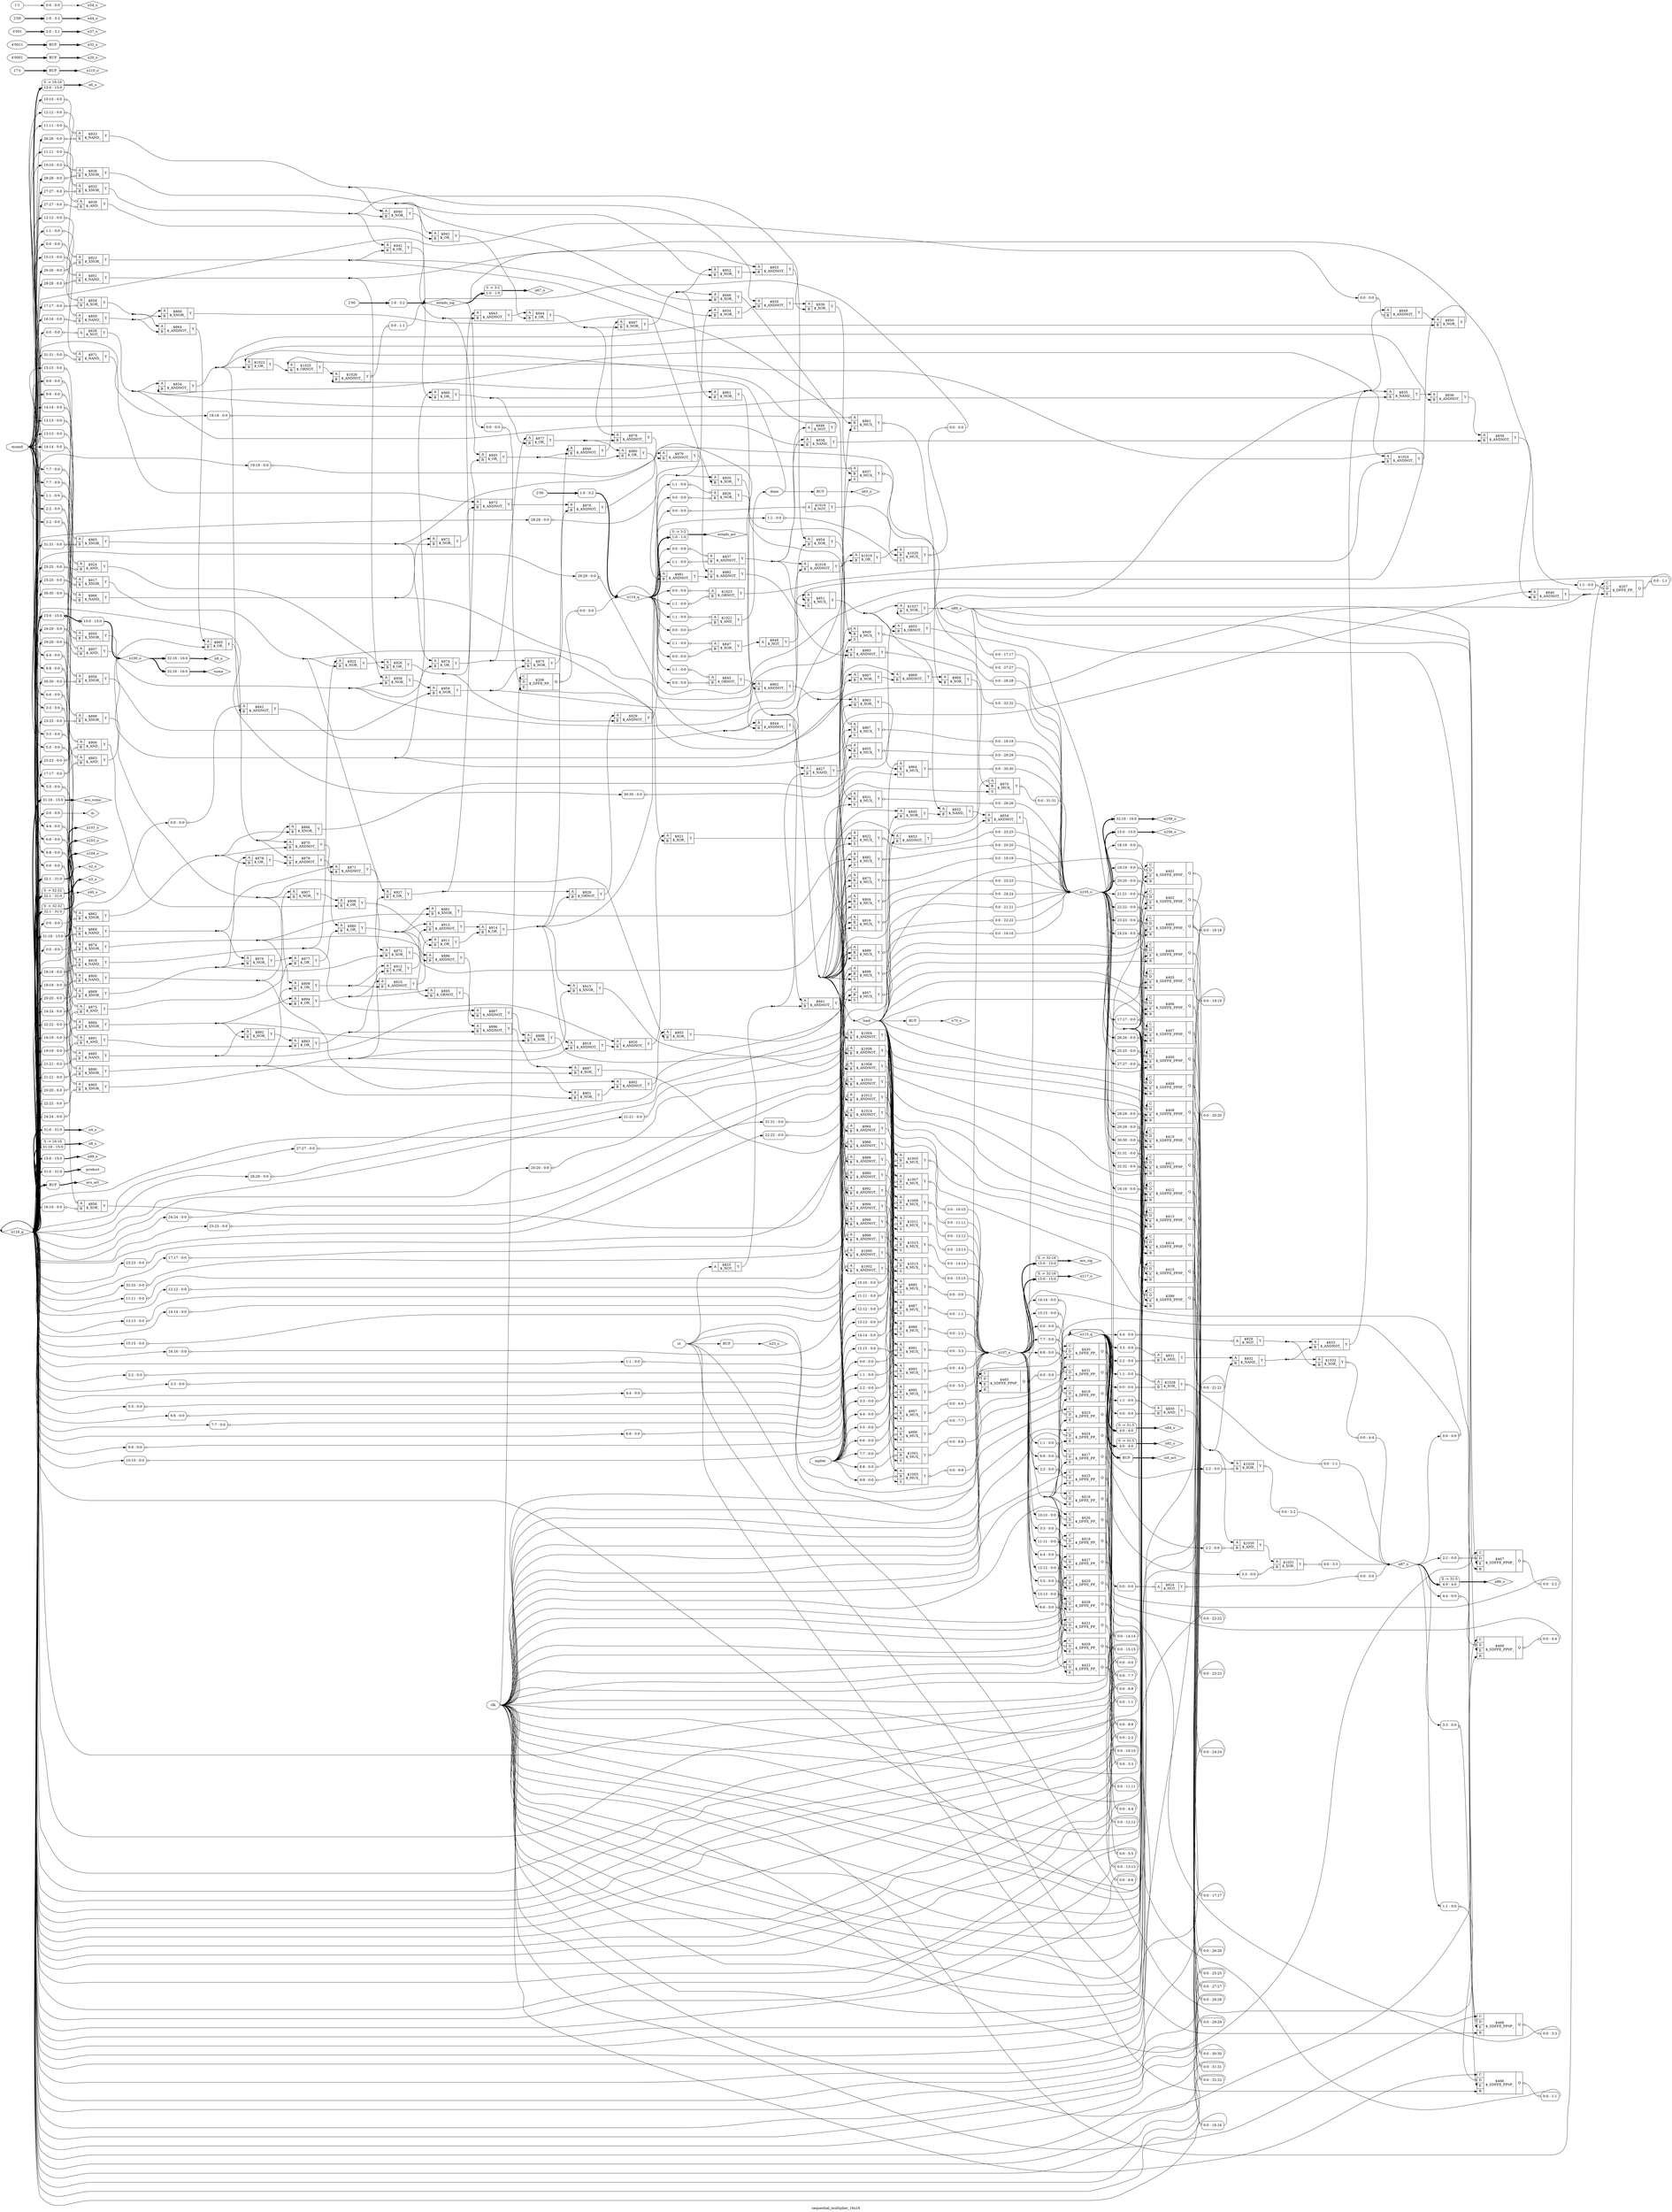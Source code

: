 digraph "sequential_multiplier_16x16" {
label="sequential_multiplier_16x16";
rankdir="LR";
remincross=true;
n165 [ shape=diamond, label="acu_act", color="black", fontcolor="black" ];
n166 [ shape=diamond, label="acu_sig", color="black", fontcolor="black" ];
n167 [ shape=diamond, label="acu_suma", color="black", fontcolor="black" ];
n168 [ shape=octagon, label="clk", color="black", fontcolor="black" ];
n169 [ shape=diamond, label="cnt_act", color="black", fontcolor="black" ];
n170 [ shape=octagon, label="done", color="black", fontcolor="black" ];
n171 [ shape=diamond, label="estado_act", color="black", fontcolor="black" ];
n172 [ shape=diamond, label="estado_sig", color="black", fontcolor="black" ];
n173 [ shape=diamond, label="load", color="black", fontcolor="black" ];
n174 [ shape=diamond, label="m", color="black", fontcolor="black" ];
n175 [ shape=octagon, label="mcand", color="black", fontcolor="black" ];
n176 [ shape=octagon, label="mplier", color="black", fontcolor="black" ];
n177 [ shape=diamond, label="n100_o", color="black", fontcolor="black" ];
n178 [ shape=diamond, label="n101_o", color="black", fontcolor="black" ];
n179 [ shape=diamond, label="n103_o", color="black", fontcolor="black" ];
n180 [ shape=diamond, label="n104_o", color="black", fontcolor="black" ];
n181 [ shape=diamond, label="n105_o", color="black", fontcolor="black" ];
n182 [ shape=diamond, label="n106_o", color="black", fontcolor="black" ];
n183 [ shape=diamond, label="n107_o", color="black", fontcolor="black" ];
n184 [ shape=diamond, label="n108_o", color="black", fontcolor="black" ];
n185 [ shape=diamond, label="n110_o", color="black", fontcolor="black" ];
n186 [ shape=diamond, label="n114_q", color="black", fontcolor="black" ];
n187 [ shape=diamond, label="n115_q", color="black", fontcolor="black" ];
n188 [ shape=diamond, label="n116_q", color="black", fontcolor="black" ];
n189 [ shape=diamond, label="n117_o", color="black", fontcolor="black" ];
n190 [ shape=diamond, label="n20_o", color="black", fontcolor="black" ];
n191 [ shape=diamond, label="n23_o", color="black", fontcolor="black" ];
n192 [ shape=diamond, label="n2_o", color="black", fontcolor="black" ];
n193 [ shape=diamond, label="n32_o", color="black", fontcolor="black" ];
n194 [ shape=diamond, label="n37_o", color="black", fontcolor="black" ];
n195 [ shape=diamond, label="n3_o", color="black", fontcolor="black" ];
n196 [ shape=diamond, label="n40_o", color="black", fontcolor="black" ];
n197 [ shape=diamond, label="n44_o", color="black", fontcolor="black" ];
n198 [ shape=diamond, label="n4_o", color="black", fontcolor="black" ];
n199 [ shape=diamond, label="n54_o", color="black", fontcolor="black" ];
n200 [ shape=diamond, label="n63_o", color="black", fontcolor="black" ];
n201 [ shape=diamond, label="n67_o", color="black", fontcolor="black" ];
n202 [ shape=diamond, label="n6_o", color="black", fontcolor="black" ];
n203 [ shape=diamond, label="n70_o", color="black", fontcolor="black" ];
n204 [ shape=diamond, label="n84_o", color="black", fontcolor="black" ];
n205 [ shape=diamond, label="n86_o", color="black", fontcolor="black" ];
n206 [ shape=diamond, label="n87_o", color="black", fontcolor="black" ];
n207 [ shape=diamond, label="n89_o", color="black", fontcolor="black" ];
n208 [ shape=diamond, label="n8_o", color="black", fontcolor="black" ];
n209 [ shape=diamond, label="n92_o", color="black", fontcolor="black" ];
n210 [ shape=diamond, label="n99_o", color="black", fontcolor="black" ];
n211 [ shape=diamond, label="n9_o", color="black", fontcolor="black" ];
n212 [ shape=octagon, label="product", color="black", fontcolor="black" ];
n213 [ shape=octagon, label="st", color="black", fontcolor="black" ];
n214 [ shape=diamond, label="suma", color="black", fontcolor="black" ];
c218 [ shape=record, label="{{<p215> A|<p216> B}|$1000\n$_ANDNOT_|{<p217> Y}}",  ];
x0 [ shape=record, style=rounded, label="<s0> 9:9 - 0:0 ", color="black", fontcolor="black" ];
x0:e -> c218:p215:w [arrowhead=odiamond, arrowtail=odiamond, dir=both, color="black", fontcolor="black", label=""];
c220 [ shape=record, label="{{<p215> A|<p216> B|<p219> S}|$1001\n$_MUX_|{<p217> Y}}",  ];
x1 [ shape=record, style=rounded, label="<s0> 8:8 - 0:0 ", color="black", fontcolor="black" ];
x1:e -> c220:p216:w [arrowhead=odiamond, arrowtail=odiamond, dir=both, color="black", fontcolor="black", label=""];
x2 [ shape=record, style=rounded, label="<s0> 0:0 - 8:8 ", color="black", fontcolor="black" ];
c220:p217:e -> x2:w [arrowhead=odiamond, arrowtail=odiamond, dir=both, color="black", fontcolor="black", label=""];
c221 [ shape=record, label="{{<p215> A|<p216> B}|$1002\n$_ANDNOT_|{<p217> Y}}",  ];
x3 [ shape=record, style=rounded, label="<s0> 10:10 - 0:0 ", color="black", fontcolor="black" ];
x3:e -> c221:p215:w [arrowhead=odiamond, arrowtail=odiamond, dir=both, color="black", fontcolor="black", label=""];
c222 [ shape=record, label="{{<p215> A|<p216> B|<p219> S}|$1003\n$_MUX_|{<p217> Y}}",  ];
x4 [ shape=record, style=rounded, label="<s0> 9:9 - 0:0 ", color="black", fontcolor="black" ];
x4:e -> c222:p216:w [arrowhead=odiamond, arrowtail=odiamond, dir=both, color="black", fontcolor="black", label=""];
x5 [ shape=record, style=rounded, label="<s0> 0:0 - 9:9 ", color="black", fontcolor="black" ];
c222:p217:e -> x5:w [arrowhead=odiamond, arrowtail=odiamond, dir=both, color="black", fontcolor="black", label=""];
c223 [ shape=record, label="{{<p215> A|<p216> B}|$1004\n$_ANDNOT_|{<p217> Y}}",  ];
x6 [ shape=record, style=rounded, label="<s0> 11:11 - 0:0 ", color="black", fontcolor="black" ];
x6:e -> c223:p215:w [arrowhead=odiamond, arrowtail=odiamond, dir=both, color="black", fontcolor="black", label=""];
c224 [ shape=record, label="{{<p215> A|<p216> B|<p219> S}|$1005\n$_MUX_|{<p217> Y}}",  ];
x7 [ shape=record, style=rounded, label="<s0> 10:10 - 0:0 ", color="black", fontcolor="black" ];
x7:e -> c224:p216:w [arrowhead=odiamond, arrowtail=odiamond, dir=both, color="black", fontcolor="black", label=""];
x8 [ shape=record, style=rounded, label="<s0> 0:0 - 10:10 ", color="black", fontcolor="black" ];
c224:p217:e -> x8:w [arrowhead=odiamond, arrowtail=odiamond, dir=both, color="black", fontcolor="black", label=""];
c225 [ shape=record, label="{{<p215> A|<p216> B}|$1006\n$_ANDNOT_|{<p217> Y}}",  ];
x9 [ shape=record, style=rounded, label="<s0> 12:12 - 0:0 ", color="black", fontcolor="black" ];
x9:e -> c225:p215:w [arrowhead=odiamond, arrowtail=odiamond, dir=both, color="black", fontcolor="black", label=""];
c226 [ shape=record, label="{{<p215> A|<p216> B|<p219> S}|$1007\n$_MUX_|{<p217> Y}}",  ];
x10 [ shape=record, style=rounded, label="<s0> 11:11 - 0:0 ", color="black", fontcolor="black" ];
x10:e -> c226:p216:w [arrowhead=odiamond, arrowtail=odiamond, dir=both, color="black", fontcolor="black", label=""];
x11 [ shape=record, style=rounded, label="<s0> 0:0 - 11:11 ", color="black", fontcolor="black" ];
c226:p217:e -> x11:w [arrowhead=odiamond, arrowtail=odiamond, dir=both, color="black", fontcolor="black", label=""];
c227 [ shape=record, label="{{<p215> A|<p216> B}|$1008\n$_ANDNOT_|{<p217> Y}}",  ];
x12 [ shape=record, style=rounded, label="<s0> 13:13 - 0:0 ", color="black", fontcolor="black" ];
x12:e -> c227:p215:w [arrowhead=odiamond, arrowtail=odiamond, dir=both, color="black", fontcolor="black", label=""];
c228 [ shape=record, label="{{<p215> A|<p216> B|<p219> S}|$1009\n$_MUX_|{<p217> Y}}",  ];
x13 [ shape=record, style=rounded, label="<s0> 12:12 - 0:0 ", color="black", fontcolor="black" ];
x13:e -> c228:p216:w [arrowhead=odiamond, arrowtail=odiamond, dir=both, color="black", fontcolor="black", label=""];
x14 [ shape=record, style=rounded, label="<s0> 0:0 - 12:12 ", color="black", fontcolor="black" ];
c228:p217:e -> x14:w [arrowhead=odiamond, arrowtail=odiamond, dir=both, color="black", fontcolor="black", label=""];
c229 [ shape=record, label="{{<p215> A|<p216> B}|$1010\n$_ANDNOT_|{<p217> Y}}",  ];
x15 [ shape=record, style=rounded, label="<s0> 14:14 - 0:0 ", color="black", fontcolor="black" ];
x15:e -> c229:p215:w [arrowhead=odiamond, arrowtail=odiamond, dir=both, color="black", fontcolor="black", label=""];
c230 [ shape=record, label="{{<p215> A|<p216> B|<p219> S}|$1011\n$_MUX_|{<p217> Y}}",  ];
x16 [ shape=record, style=rounded, label="<s0> 13:13 - 0:0 ", color="black", fontcolor="black" ];
x16:e -> c230:p216:w [arrowhead=odiamond, arrowtail=odiamond, dir=both, color="black", fontcolor="black", label=""];
x17 [ shape=record, style=rounded, label="<s0> 0:0 - 13:13 ", color="black", fontcolor="black" ];
c230:p217:e -> x17:w [arrowhead=odiamond, arrowtail=odiamond, dir=both, color="black", fontcolor="black", label=""];
c231 [ shape=record, label="{{<p215> A|<p216> B}|$1012\n$_ANDNOT_|{<p217> Y}}",  ];
x18 [ shape=record, style=rounded, label="<s0> 15:15 - 0:0 ", color="black", fontcolor="black" ];
x18:e -> c231:p215:w [arrowhead=odiamond, arrowtail=odiamond, dir=both, color="black", fontcolor="black", label=""];
c232 [ shape=record, label="{{<p215> A|<p216> B|<p219> S}|$1013\n$_MUX_|{<p217> Y}}",  ];
x19 [ shape=record, style=rounded, label="<s0> 14:14 - 0:0 ", color="black", fontcolor="black" ];
x19:e -> c232:p216:w [arrowhead=odiamond, arrowtail=odiamond, dir=both, color="black", fontcolor="black", label=""];
x20 [ shape=record, style=rounded, label="<s0> 0:0 - 14:14 ", color="black", fontcolor="black" ];
c232:p217:e -> x20:w [arrowhead=odiamond, arrowtail=odiamond, dir=both, color="black", fontcolor="black", label=""];
c233 [ shape=record, label="{{<p215> A|<p216> B}|$1014\n$_ANDNOT_|{<p217> Y}}",  ];
x21 [ shape=record, style=rounded, label="<s0> 16:16 - 0:0 ", color="black", fontcolor="black" ];
x21:e -> c233:p215:w [arrowhead=odiamond, arrowtail=odiamond, dir=both, color="black", fontcolor="black", label=""];
c234 [ shape=record, label="{{<p215> A|<p216> B|<p219> S}|$1015\n$_MUX_|{<p217> Y}}",  ];
x22 [ shape=record, style=rounded, label="<s0> 15:15 - 0:0 ", color="black", fontcolor="black" ];
x22:e -> c234:p216:w [arrowhead=odiamond, arrowtail=odiamond, dir=both, color="black", fontcolor="black", label=""];
x23 [ shape=record, style=rounded, label="<s0> 0:0 - 15:15 ", color="black", fontcolor="black" ];
c234:p217:e -> x23:w [arrowhead=odiamond, arrowtail=odiamond, dir=both, color="black", fontcolor="black", label=""];
c235 [ shape=record, label="{{<p215> A}|$1016\n$_NOT_|{<p217> Y}}",  ];
x24 [ shape=record, style=rounded, label="<s0> 0:0 - 0:0 ", color="black", fontcolor="black" ];
x24:e -> c235:p215:w [arrowhead=odiamond, arrowtail=odiamond, dir=both, color="black", fontcolor="black", label=""];
c236 [ shape=record, label="{{<p215> A|<p216> B}|$1018\n$_ANDNOT_|{<p217> Y}}",  ];
c237 [ shape=record, label="{{<p215> A|<p216> B}|$1019\n$_OR_|{<p217> Y}}",  ];
c238 [ shape=record, label="{{<p215> A|<p216> B|<p219> S}|$1020\n$_MUX_|{<p217> Y}}",  ];
x25 [ shape=record, style=rounded, label="<s0> 1:1 - 0:0 ", color="black", fontcolor="black" ];
x25:e -> c238:p219:w [arrowhead=odiamond, arrowtail=odiamond, dir=both, color="black", fontcolor="black", label=""];
x26 [ shape=record, style=rounded, label="<s0> 0:0 - 0:0 ", color="black", fontcolor="black" ];
c238:p217:e -> x26:w [arrowhead=odiamond, arrowtail=odiamond, dir=both, color="black", fontcolor="black", label=""];
c239 [ shape=record, label="{{<p215> A|<p216> B}|$1021\n$_AND_|{<p217> Y}}",  ];
x27 [ shape=record, style=rounded, label="<s0> 1:1 - 0:0 ", color="black", fontcolor="black" ];
x27:e -> c239:p215:w [arrowhead=odiamond, arrowtail=odiamond, dir=both, color="black", fontcolor="black", label=""];
x28 [ shape=record, style=rounded, label="<s0> 0:0 - 0:0 ", color="black", fontcolor="black" ];
x28:e -> c239:p216:w [arrowhead=odiamond, arrowtail=odiamond, dir=both, color="black", fontcolor="black", label=""];
c240 [ shape=record, label="{{<p215> A|<p216> B}|$1022\n$_OR_|{<p217> Y}}",  ];
c241 [ shape=record, label="{{<p215> A|<p216> B}|$1023\n$_ORNOT_|{<p217> Y}}",  ];
x29 [ shape=record, style=rounded, label="<s0> 0:0 - 0:0 ", color="black", fontcolor="black" ];
x29:e -> c241:p215:w [arrowhead=odiamond, arrowtail=odiamond, dir=both, color="black", fontcolor="black", label=""];
x30 [ shape=record, style=rounded, label="<s0> 1:1 - 0:0 ", color="black", fontcolor="black" ];
x30:e -> c241:p216:w [arrowhead=odiamond, arrowtail=odiamond, dir=both, color="black", fontcolor="black", label=""];
c242 [ shape=record, label="{{<p215> A|<p216> B}|$1024\n$_ANDNOT_|{<p217> Y}}",  ];
c243 [ shape=record, label="{{<p215> A|<p216> B}|$1025\n$_ORNOT_|{<p217> Y}}",  ];
c244 [ shape=record, label="{{<p215> A|<p216> B}|$1026\n$_ANDNOT_|{<p217> Y}}",  ];
x31 [ shape=record, style=rounded, label="<s0> 0:0 - 1:1 ", color="black", fontcolor="black" ];
c244:p217:e -> x31:w [arrowhead=odiamond, arrowtail=odiamond, dir=both, color="black", fontcolor="black", label=""];
c245 [ shape=record, label="{{<p215> A|<p216> B}|$1027\n$_NOR_|{<p217> Y}}",  ];
c246 [ shape=record, label="{{<p215> A|<p216> B}|$1028\n$_XOR_|{<p217> Y}}",  ];
x32 [ shape=record, style=rounded, label="<s0> 1:1 - 0:0 ", color="black", fontcolor="black" ];
x32:e -> c246:p215:w [arrowhead=odiamond, arrowtail=odiamond, dir=both, color="black", fontcolor="black", label=""];
x33 [ shape=record, style=rounded, label="<s0> 0:0 - 0:0 ", color="black", fontcolor="black" ];
x33:e -> c246:p216:w [arrowhead=odiamond, arrowtail=odiamond, dir=both, color="black", fontcolor="black", label=""];
x34 [ shape=record, style=rounded, label="<s0> 0:0 - 1:1 ", color="black", fontcolor="black" ];
c246:p217:e -> x34:w [arrowhead=odiamond, arrowtail=odiamond, dir=both, color="black", fontcolor="black", label=""];
c247 [ shape=record, label="{{<p215> A|<p216> B}|$1029\n$_XOR_|{<p217> Y}}",  ];
x35 [ shape=record, style=rounded, label="<s0> 2:2 - 0:0 ", color="black", fontcolor="black" ];
x35:e -> c247:p216:w [arrowhead=odiamond, arrowtail=odiamond, dir=both, color="black", fontcolor="black", label=""];
x36 [ shape=record, style=rounded, label="<s0> 0:0 - 2:2 ", color="black", fontcolor="black" ];
c247:p217:e -> x36:w [arrowhead=odiamond, arrowtail=odiamond, dir=both, color="black", fontcolor="black", label=""];
c248 [ shape=record, label="{{<p215> A|<p216> B}|$1030\n$_AND_|{<p217> Y}}",  ];
x37 [ shape=record, style=rounded, label="<s0> 2:2 - 0:0 ", color="black", fontcolor="black" ];
x37:e -> c248:p216:w [arrowhead=odiamond, arrowtail=odiamond, dir=both, color="black", fontcolor="black", label=""];
c249 [ shape=record, label="{{<p215> A|<p216> B}|$1031\n$_XOR_|{<p217> Y}}",  ];
x38 [ shape=record, style=rounded, label="<s0> 3:3 - 0:0 ", color="black", fontcolor="black" ];
x38:e -> c249:p216:w [arrowhead=odiamond, arrowtail=odiamond, dir=both, color="black", fontcolor="black", label=""];
x39 [ shape=record, style=rounded, label="<s0> 0:0 - 3:3 ", color="black", fontcolor="black" ];
c249:p217:e -> x39:w [arrowhead=odiamond, arrowtail=odiamond, dir=both, color="black", fontcolor="black", label=""];
c250 [ shape=record, label="{{<p215> A|<p216> B}|$1032\n$_XOR_|{<p217> Y}}",  ];
x40 [ shape=record, style=rounded, label="<s0> 0:0 - 4:4 ", color="black", fontcolor="black" ];
c250:p217:e -> x40:w [arrowhead=odiamond, arrowtail=odiamond, dir=both, color="black", fontcolor="black", label=""];
c251 [ shape=record, label="{{<p215> A}|$824\n$_NOT_|{<p217> Y}}",  ];
x41 [ shape=record, style=rounded, label="<s0> 0:0 - 0:0 ", color="black", fontcolor="black" ];
x41:e -> c251:p215:w [arrowhead=odiamond, arrowtail=odiamond, dir=both, color="black", fontcolor="black", label=""];
x42 [ shape=record, style=rounded, label="<s0> 0:0 - 0:0 ", color="black", fontcolor="black" ];
c251:p217:e -> x42:w [arrowhead=odiamond, arrowtail=odiamond, dir=both, color="black", fontcolor="black", label=""];
c252 [ shape=record, label="{{<p215> A}|$825\n$_NOT_|{<p217> Y}}",  ];
c253 [ shape=record, label="{{<p215> A|<p216> B}|$826\n$_NOR_|{<p217> Y}}",  ];
x43 [ shape=record, style=rounded, label="<s0> 1:1 - 0:0 ", color="black", fontcolor="black" ];
x43:e -> c253:p215:w [arrowhead=odiamond, arrowtail=odiamond, dir=both, color="black", fontcolor="black", label=""];
x44 [ shape=record, style=rounded, label="<s0> 0:0 - 0:0 ", color="black", fontcolor="black" ];
x44:e -> c253:p216:w [arrowhead=odiamond, arrowtail=odiamond, dir=both, color="black", fontcolor="black", label=""];
c254 [ shape=record, label="{{<p215> A|<p216> B}|$827\n$_NAND_|{<p217> Y}}",  ];
c255 [ shape=record, label="{{<p215> A}|$828\n$_NOT_|{<p217> Y}}",  ];
x45 [ shape=record, style=rounded, label="<s0> 0:0 - 0:0 ", color="black", fontcolor="black" ];
x45:e -> c255:p215:w [arrowhead=odiamond, arrowtail=odiamond, dir=both, color="black", fontcolor="black", label=""];
c256 [ shape=record, label="{{<p215> A}|$829\n$_NOT_|{<p217> Y}}",  ];
x46 [ shape=record, style=rounded, label="<s0> 4:4 - 0:0 ", color="black", fontcolor="black" ];
x46:e -> c256:p215:w [arrowhead=odiamond, arrowtail=odiamond, dir=both, color="black", fontcolor="black", label=""];
c257 [ shape=record, label="{{<p215> A|<p216> B}|$830\n$_AND_|{<p217> Y}}",  ];
x47 [ shape=record, style=rounded, label="<s0> 1:1 - 0:0 ", color="black", fontcolor="black" ];
x47:e -> c257:p215:w [arrowhead=odiamond, arrowtail=odiamond, dir=both, color="black", fontcolor="black", label=""];
x48 [ shape=record, style=rounded, label="<s0> 0:0 - 0:0 ", color="black", fontcolor="black" ];
x48:e -> c257:p216:w [arrowhead=odiamond, arrowtail=odiamond, dir=both, color="black", fontcolor="black", label=""];
c258 [ shape=record, label="{{<p215> A|<p216> B}|$831\n$_AND_|{<p217> Y}}",  ];
x49 [ shape=record, style=rounded, label="<s0> 3:3 - 0:0 ", color="black", fontcolor="black" ];
x49:e -> c258:p215:w [arrowhead=odiamond, arrowtail=odiamond, dir=both, color="black", fontcolor="black", label=""];
x50 [ shape=record, style=rounded, label="<s0> 2:2 - 0:0 ", color="black", fontcolor="black" ];
x50:e -> c258:p216:w [arrowhead=odiamond, arrowtail=odiamond, dir=both, color="black", fontcolor="black", label=""];
c259 [ shape=record, label="{{<p215> A|<p216> B}|$832\n$_NAND_|{<p217> Y}}",  ];
c260 [ shape=record, label="{{<p215> A|<p216> B}|$833\n$_ANDNOT_|{<p217> Y}}",  ];
c261 [ shape=record, label="{{<p215> A|<p216> B}|$834\n$_ANDNOT_|{<p217> Y}}",  ];
c262 [ shape=record, label="{{<p215> A|<p216> B}|$835\n$_NAND_|{<p217> Y}}",  ];
c263 [ shape=record, label="{{<p215> A|<p216> B}|$836\n$_ANDNOT_|{<p217> Y}}",  ];
c264 [ shape=record, label="{{<p215> A|<p216> B}|$837\n$_ANDNOT_|{<p217> Y}}",  ];
x51 [ shape=record, style=rounded, label="<s0> 0:0 - 0:0 ", color="black", fontcolor="black" ];
x51:e -> c264:p215:w [arrowhead=odiamond, arrowtail=odiamond, dir=both, color="black", fontcolor="black", label=""];
x52 [ shape=record, style=rounded, label="<s0> 1:1 - 0:0 ", color="black", fontcolor="black" ];
x52:e -> c264:p216:w [arrowhead=odiamond, arrowtail=odiamond, dir=both, color="black", fontcolor="black", label=""];
c265 [ shape=record, label="{{<p215> A|<p216> B}|$838\n$_NAND_|{<p217> Y}}",  ];
c266 [ shape=record, label="{{<p215> A|<p216> B}|$839\n$_ANDNOT_|{<p217> Y}}",  ];
c267 [ shape=record, label="{{<p215> A|<p216> B}|$840\n$_ANDNOT_|{<p217> Y}}",  ];
c268 [ shape=record, label="{{<p215> A|<p216> B}|$841\n$_ANDNOT_|{<p217> Y}}",  ];
c269 [ shape=record, label="{{<p215> A|<p216> B}|$842\n$_ANDNOT_|{<p217> Y}}",  ];
x53 [ shape=record, style=rounded, label="<s0> 0:0 - 0:0 ", color="black", fontcolor="black" ];
x53:e -> c269:p215:w [arrowhead=odiamond, arrowtail=odiamond, dir=both, color="black", fontcolor="black", label=""];
c270 [ shape=record, label="{{<p215> A|<p216> B}|$843\n$_ORNOT_|{<p217> Y}}",  ];
x54 [ shape=record, style=rounded, label="<s0> 1:1 - 0:0 ", color="black", fontcolor="black" ];
x54:e -> c270:p215:w [arrowhead=odiamond, arrowtail=odiamond, dir=both, color="black", fontcolor="black", label=""];
x55 [ shape=record, style=rounded, label="<s0> 0:0 - 0:0 ", color="black", fontcolor="black" ];
x55:e -> c270:p216:w [arrowhead=odiamond, arrowtail=odiamond, dir=both, color="black", fontcolor="black", label=""];
c271 [ shape=record, label="{{<p215> A|<p216> B}|$844\n$_ANDNOT_|{<p217> Y}}",  ];
c272 [ shape=record, label="{{<p215> A|<p216> B}|$845\n$_NOR_|{<p217> Y}}",  ];
c273 [ shape=record, label="{{<p215> A}|$846\n$_NOT_|{<p217> Y}}",  ];
c274 [ shape=record, label="{{<p215> A|<p216> B}|$847\n$_XOR_|{<p217> Y}}",  ];
x56 [ shape=record, style=rounded, label="<s0> 1:1 - 0:0 ", color="black", fontcolor="black" ];
x56:e -> c274:p215:w [arrowhead=odiamond, arrowtail=odiamond, dir=both, color="black", fontcolor="black", label=""];
x57 [ shape=record, style=rounded, label="<s0> 0:0 - 0:0 ", color="black", fontcolor="black" ];
x57:e -> c274:p216:w [arrowhead=odiamond, arrowtail=odiamond, dir=both, color="black", fontcolor="black", label=""];
c275 [ shape=record, label="{{<p215> A}|$848\n$_NOT_|{<p217> Y}}",  ];
c276 [ shape=record, label="{{<p215> A|<p216> B}|$849\n$_ANDNOT_|{<p217> Y}}",  ];
x58 [ shape=record, style=rounded, label="<s0> 0:0 - 0:0 ", color="black", fontcolor="black" ];
x58:e -> c276:p216:w [arrowhead=odiamond, arrowtail=odiamond, dir=both, color="black", fontcolor="black", label=""];
c277 [ shape=record, label="{{<p215> A|<p216> B}|$850\n$_NOR_|{<p217> Y}}",  ];
c278 [ shape=record, label="{{<p215> A|<p216> B|<p219> S}|$851\n$_MUX_|{<p217> Y}}",  ];
c279 [ shape=record, label="{{<p215> A|<p216> B}|$852\n$_NAND_|{<p217> Y}}",  ];
c280 [ shape=record, label="{{<p215> A|<p216> B}|$853\n$_ANDNOT_|{<p217> Y}}",  ];
c281 [ shape=record, label="{{<p215> A|<p216> B}|$854\n$_ANDNOT_|{<p217> Y}}",  ];
c282 [ shape=record, label="{{<p215> A|<p216> B}|$855\n$_ORNOT_|{<p217> Y}}",  ];
c283 [ shape=record, label="{{<p215> A|<p216> B}|$856\n$_XOR_|{<p217> Y}}",  ];
x59 [ shape=record, style=rounded, label="<s0> 0:0 - 0:0 ", color="black", fontcolor="black" ];
x59:e -> c283:p215:w [arrowhead=odiamond, arrowtail=odiamond, dir=both, color="black", fontcolor="black", label=""];
x60 [ shape=record, style=rounded, label="<s0> 16:16 - 0:0 ", color="black", fontcolor="black" ];
x60:e -> c283:p216:w [arrowhead=odiamond, arrowtail=odiamond, dir=both, color="black", fontcolor="black", label=""];
c284 [ shape=record, label="{{<p215> A|<p216> B|<p219> S}|$857\n$_MUX_|{<p217> Y}}",  ];
x61 [ shape=record, style=rounded, label="<s0> 17:17 - 0:0 ", color="black", fontcolor="black" ];
x61:e -> c284:p215:w [arrowhead=odiamond, arrowtail=odiamond, dir=both, color="black", fontcolor="black", label=""];
x62 [ shape=record, style=rounded, label="<s0> 0:0 - 16:16 ", color="black", fontcolor="black" ];
c284:p217:e -> x62:w [arrowhead=odiamond, arrowtail=odiamond, dir=both, color="black", fontcolor="black", label=""];
c285 [ shape=record, label="{{<p215> A|<p216> B}|$858\n$_XOR_|{<p217> Y}}",  ];
x63 [ shape=record, style=rounded, label="<s0> 1:1 - 0:0 ", color="black", fontcolor="black" ];
x63:e -> c285:p215:w [arrowhead=odiamond, arrowtail=odiamond, dir=both, color="black", fontcolor="black", label=""];
x64 [ shape=record, style=rounded, label="<s0> 17:17 - 0:0 ", color="black", fontcolor="black" ];
x64:e -> c285:p216:w [arrowhead=odiamond, arrowtail=odiamond, dir=both, color="black", fontcolor="black", label=""];
c286 [ shape=record, label="{{<p215> A|<p216> B}|$859\n$_NAND_|{<p217> Y}}",  ];
x65 [ shape=record, style=rounded, label="<s0> 0:0 - 0:0 ", color="black", fontcolor="black" ];
x65:e -> c286:p215:w [arrowhead=odiamond, arrowtail=odiamond, dir=both, color="black", fontcolor="black", label=""];
x66 [ shape=record, style=rounded, label="<s0> 16:16 - 0:0 ", color="black", fontcolor="black" ];
x66:e -> c286:p216:w [arrowhead=odiamond, arrowtail=odiamond, dir=both, color="black", fontcolor="black", label=""];
c287 [ shape=record, label="{{<p215> A|<p216> B}|$860\n$_XNOR_|{<p217> Y}}",  ];
c288 [ shape=record, label="{{<p215> A|<p216> B|<p219> S}|$861\n$_MUX_|{<p217> Y}}",  ];
x67 [ shape=record, style=rounded, label="<s0> 18:18 - 0:0 ", color="black", fontcolor="black" ];
x67:e -> c288:p215:w [arrowhead=odiamond, arrowtail=odiamond, dir=both, color="black", fontcolor="black", label=""];
x68 [ shape=record, style=rounded, label="<s0> 0:0 - 17:17 ", color="black", fontcolor="black" ];
c288:p217:e -> x68:w [arrowhead=odiamond, arrowtail=odiamond, dir=both, color="black", fontcolor="black", label=""];
c289 [ shape=record, label="{{<p215> A|<p216> B}|$862\n$_XNOR_|{<p217> Y}}",  ];
x69 [ shape=record, style=rounded, label="<s0> 2:2 - 0:0 ", color="black", fontcolor="black" ];
x69:e -> c289:p215:w [arrowhead=odiamond, arrowtail=odiamond, dir=both, color="black", fontcolor="black", label=""];
x70 [ shape=record, style=rounded, label="<s0> 18:18 - 0:0 ", color="black", fontcolor="black" ];
x70:e -> c289:p216:w [arrowhead=odiamond, arrowtail=odiamond, dir=both, color="black", fontcolor="black", label=""];
c290 [ shape=record, label="{{<p215> A|<p216> B}|$863\n$_AND_|{<p217> Y}}",  ];
x71 [ shape=record, style=rounded, label="<s0> 1:1 - 0:0 ", color="black", fontcolor="black" ];
x71:e -> c290:p215:w [arrowhead=odiamond, arrowtail=odiamond, dir=both, color="black", fontcolor="black", label=""];
x72 [ shape=record, style=rounded, label="<s0> 17:17 - 0:0 ", color="black", fontcolor="black" ];
x72:e -> c290:p216:w [arrowhead=odiamond, arrowtail=odiamond, dir=both, color="black", fontcolor="black", label=""];
c291 [ shape=record, label="{{<p215> A|<p216> B}|$864\n$_ANDNOT_|{<p217> Y}}",  ];
c292 [ shape=record, label="{{<p215> A|<p216> B}|$865\n$_OR_|{<p217> Y}}",  ];
c293 [ shape=record, label="{{<p215> A|<p216> B}|$866\n$_XNOR_|{<p217> Y}}",  ];
c294 [ shape=record, label="{{<p215> A|<p216> B|<p219> S}|$867\n$_MUX_|{<p217> Y}}",  ];
x73 [ shape=record, style=rounded, label="<s0> 19:19 - 0:0 ", color="black", fontcolor="black" ];
x73:e -> c294:p215:w [arrowhead=odiamond, arrowtail=odiamond, dir=both, color="black", fontcolor="black", label=""];
x74 [ shape=record, style=rounded, label="<s0> 0:0 - 18:18 ", color="black", fontcolor="black" ];
c294:p217:e -> x74:w [arrowhead=odiamond, arrowtail=odiamond, dir=both, color="black", fontcolor="black", label=""];
c295 [ shape=record, label="{{<p215> A|<p216> B}|$868\n$_XNOR_|{<p217> Y}}",  ];
x75 [ shape=record, style=rounded, label="<s0> 3:3 - 0:0 ", color="black", fontcolor="black" ];
x75:e -> c295:p215:w [arrowhead=odiamond, arrowtail=odiamond, dir=both, color="black", fontcolor="black", label=""];
x76 [ shape=record, style=rounded, label="<s0> 19:19 - 0:0 ", color="black", fontcolor="black" ];
x76:e -> c295:p216:w [arrowhead=odiamond, arrowtail=odiamond, dir=both, color="black", fontcolor="black", label=""];
c296 [ shape=record, label="{{<p215> A|<p216> B}|$869\n$_NAND_|{<p217> Y}}",  ];
x77 [ shape=record, style=rounded, label="<s0> 2:2 - 0:0 ", color="black", fontcolor="black" ];
x77:e -> c296:p215:w [arrowhead=odiamond, arrowtail=odiamond, dir=both, color="black", fontcolor="black", label=""];
x78 [ shape=record, style=rounded, label="<s0> 18:18 - 0:0 ", color="black", fontcolor="black" ];
x78:e -> c296:p216:w [arrowhead=odiamond, arrowtail=odiamond, dir=both, color="black", fontcolor="black", label=""];
c297 [ shape=record, label="{{<p215> A|<p216> B}|$870\n$_ANDNOT_|{<p217> Y}}",  ];
c298 [ shape=record, label="{{<p215> A|<p216> B}|$871\n$_ANDNOT_|{<p217> Y}}",  ];
c299 [ shape=record, label="{{<p215> A|<p216> B}|$872\n$_XOR_|{<p217> Y}}",  ];
c300 [ shape=record, label="{{<p215> A|<p216> B|<p219> S}|$873\n$_MUX_|{<p217> Y}}",  ];
x79 [ shape=record, style=rounded, label="<s0> 20:20 - 0:0 ", color="black", fontcolor="black" ];
x79:e -> c300:p215:w [arrowhead=odiamond, arrowtail=odiamond, dir=both, color="black", fontcolor="black", label=""];
x80 [ shape=record, style=rounded, label="<s0> 0:0 - 19:19 ", color="black", fontcolor="black" ];
c300:p217:e -> x80:w [arrowhead=odiamond, arrowtail=odiamond, dir=both, color="black", fontcolor="black", label=""];
c301 [ shape=record, label="{{<p215> A|<p216> B}|$874\n$_XNOR_|{<p217> Y}}",  ];
x81 [ shape=record, style=rounded, label="<s0> 4:4 - 0:0 ", color="black", fontcolor="black" ];
x81:e -> c301:p215:w [arrowhead=odiamond, arrowtail=odiamond, dir=both, color="black", fontcolor="black", label=""];
x82 [ shape=record, style=rounded, label="<s0> 20:20 - 0:0 ", color="black", fontcolor="black" ];
x82:e -> c301:p216:w [arrowhead=odiamond, arrowtail=odiamond, dir=both, color="black", fontcolor="black", label=""];
c302 [ shape=record, label="{{<p215> A|<p216> B}|$875\n$_AND_|{<p217> Y}}",  ];
x83 [ shape=record, style=rounded, label="<s0> 3:3 - 0:0 ", color="black", fontcolor="black" ];
x83:e -> c302:p215:w [arrowhead=odiamond, arrowtail=odiamond, dir=both, color="black", fontcolor="black", label=""];
x84 [ shape=record, style=rounded, label="<s0> 19:19 - 0:0 ", color="black", fontcolor="black" ];
x84:e -> c302:p216:w [arrowhead=odiamond, arrowtail=odiamond, dir=both, color="black", fontcolor="black", label=""];
c303 [ shape=record, label="{{<p215> A|<p216> B}|$876\n$_NOR_|{<p217> Y}}",  ];
c304 [ shape=record, label="{{<p215> A|<p216> B}|$877\n$_OR_|{<p217> Y}}",  ];
c305 [ shape=record, label="{{<p215> A|<p216> B}|$878\n$_OR_|{<p217> Y}}",  ];
c306 [ shape=record, label="{{<p215> A|<p216> B}|$879\n$_ANDNOT_|{<p217> Y}}",  ];
c307 [ shape=record, label="{{<p215> A|<p216> B}|$880\n$_OR_|{<p217> Y}}",  ];
c308 [ shape=record, label="{{<p215> A|<p216> B}|$881\n$_XNOR_|{<p217> Y}}",  ];
c309 [ shape=record, label="{{<p215> A|<p216> B|<p219> S}|$882\n$_MUX_|{<p217> Y}}",  ];
x85 [ shape=record, style=rounded, label="<s0> 21:21 - 0:0 ", color="black", fontcolor="black" ];
x85:e -> c309:p215:w [arrowhead=odiamond, arrowtail=odiamond, dir=both, color="black", fontcolor="black", label=""];
x86 [ shape=record, style=rounded, label="<s0> 0:0 - 20:20 ", color="black", fontcolor="black" ];
c309:p217:e -> x86:w [arrowhead=odiamond, arrowtail=odiamond, dir=both, color="black", fontcolor="black", label=""];
c310 [ shape=record, label="{{<p215> A|<p216> B}|$884\n$_XNOR_|{<p217> Y}}",  ];
x87 [ shape=record, style=rounded, label="<s0> 5:5 - 0:0 ", color="black", fontcolor="black" ];
x87:e -> c310:p215:w [arrowhead=odiamond, arrowtail=odiamond, dir=both, color="black", fontcolor="black", label=""];
x88 [ shape=record, style=rounded, label="<s0> 21:21 - 0:0 ", color="black", fontcolor="black" ];
x88:e -> c310:p216:w [arrowhead=odiamond, arrowtail=odiamond, dir=both, color="black", fontcolor="black", label=""];
c311 [ shape=record, label="{{<p215> A|<p216> B}|$885\n$_NAND_|{<p217> Y}}",  ];
x89 [ shape=record, style=rounded, label="<s0> 4:4 - 0:0 ", color="black", fontcolor="black" ];
x89:e -> c311:p215:w [arrowhead=odiamond, arrowtail=odiamond, dir=both, color="black", fontcolor="black", label=""];
x90 [ shape=record, style=rounded, label="<s0> 20:20 - 0:0 ", color="black", fontcolor="black" ];
x90:e -> c311:p216:w [arrowhead=odiamond, arrowtail=odiamond, dir=both, color="black", fontcolor="black", label=""];
c312 [ shape=record, label="{{<p215> A|<p216> B}|$886\n$_ANDNOT_|{<p217> Y}}",  ];
c313 [ shape=record, label="{{<p215> A|<p216> B}|$887\n$_ANDNOT_|{<p217> Y}}",  ];
c314 [ shape=record, label="{{<p215> A|<p216> B}|$888\n$_XOR_|{<p217> Y}}",  ];
c315 [ shape=record, label="{{<p215> A|<p216> B|<p219> S}|$889\n$_MUX_|{<p217> Y}}",  ];
x91 [ shape=record, style=rounded, label="<s0> 22:22 - 0:0 ", color="black", fontcolor="black" ];
x91:e -> c315:p215:w [arrowhead=odiamond, arrowtail=odiamond, dir=both, color="black", fontcolor="black", label=""];
x92 [ shape=record, style=rounded, label="<s0> 0:0 - 21:21 ", color="black", fontcolor="black" ];
c315:p217:e -> x92:w [arrowhead=odiamond, arrowtail=odiamond, dir=both, color="black", fontcolor="black", label=""];
c316 [ shape=record, label="{{<p215> A|<p216> B}|$890\n$_XNOR_|{<p217> Y}}",  ];
x93 [ shape=record, style=rounded, label="<s0> 6:6 - 0:0 ", color="black", fontcolor="black" ];
x93:e -> c316:p215:w [arrowhead=odiamond, arrowtail=odiamond, dir=both, color="black", fontcolor="black", label=""];
x94 [ shape=record, style=rounded, label="<s0> 22:22 - 0:0 ", color="black", fontcolor="black" ];
x94:e -> c316:p216:w [arrowhead=odiamond, arrowtail=odiamond, dir=both, color="black", fontcolor="black", label=""];
c317 [ shape=record, label="{{<p215> A|<p216> B}|$891\n$_AND_|{<p217> Y}}",  ];
x95 [ shape=record, style=rounded, label="<s0> 5:5 - 0:0 ", color="black", fontcolor="black" ];
x95:e -> c317:p215:w [arrowhead=odiamond, arrowtail=odiamond, dir=both, color="black", fontcolor="black", label=""];
x96 [ shape=record, style=rounded, label="<s0> 21:21 - 0:0 ", color="black", fontcolor="black" ];
x96:e -> c317:p216:w [arrowhead=odiamond, arrowtail=odiamond, dir=both, color="black", fontcolor="black", label=""];
c318 [ shape=record, label="{{<p215> A|<p216> B}|$892\n$_NOR_|{<p217> Y}}",  ];
c319 [ shape=record, label="{{<p215> A|<p216> B}|$893\n$_OR_|{<p217> Y}}",  ];
c320 [ shape=record, label="{{<p215> A|<p216> B}|$894\n$_OR_|{<p217> Y}}",  ];
c321 [ shape=record, label="{{<p215> A|<p216> B}|$895\n$_ORNOT_|{<p217> Y}}",  ];
c322 [ shape=record, label="{{<p215> A|<p216> B}|$896\n$_ANDNOT_|{<p217> Y}}",  ];
c323 [ shape=record, label="{{<p215> A|<p216> B}|$897\n$_XOR_|{<p217> Y}}",  ];
c324 [ shape=record, label="{{<p215> A|<p216> B|<p219> S}|$898\n$_MUX_|{<p217> Y}}",  ];
x97 [ shape=record, style=rounded, label="<s0> 23:23 - 0:0 ", color="black", fontcolor="black" ];
x97:e -> c324:p215:w [arrowhead=odiamond, arrowtail=odiamond, dir=both, color="black", fontcolor="black", label=""];
x98 [ shape=record, style=rounded, label="<s0> 0:0 - 22:22 ", color="black", fontcolor="black" ];
c324:p217:e -> x98:w [arrowhead=odiamond, arrowtail=odiamond, dir=both, color="black", fontcolor="black", label=""];
c325 [ shape=record, label="{{<p215> A|<p216> B}|$899\n$_XNOR_|{<p217> Y}}",  ];
x99 [ shape=record, style=rounded, label="<s0> 7:7 - 0:0 ", color="black", fontcolor="black" ];
x99:e -> c325:p215:w [arrowhead=odiamond, arrowtail=odiamond, dir=both, color="black", fontcolor="black", label=""];
x100 [ shape=record, style=rounded, label="<s0> 23:23 - 0:0 ", color="black", fontcolor="black" ];
x100:e -> c325:p216:w [arrowhead=odiamond, arrowtail=odiamond, dir=both, color="black", fontcolor="black", label=""];
c326 [ shape=record, label="{{<p215> A|<p216> B}|$900\n$_NAND_|{<p217> Y}}",  ];
x101 [ shape=record, style=rounded, label="<s0> 6:6 - 0:0 ", color="black", fontcolor="black" ];
x101:e -> c326:p215:w [arrowhead=odiamond, arrowtail=odiamond, dir=both, color="black", fontcolor="black", label=""];
x102 [ shape=record, style=rounded, label="<s0> 22:22 - 0:0 ", color="black", fontcolor="black" ];
x102:e -> c326:p216:w [arrowhead=odiamond, arrowtail=odiamond, dir=both, color="black", fontcolor="black", label=""];
c327 [ shape=record, label="{{<p215> A|<p216> B}|$901\n$_NOR_|{<p217> Y}}",  ];
c328 [ shape=record, label="{{<p215> A|<p216> B}|$902\n$_ANDNOT_|{<p217> Y}}",  ];
c329 [ shape=record, label="{{<p215> A|<p216> B}|$903\n$_XOR_|{<p217> Y}}",  ];
c330 [ shape=record, label="{{<p215> A|<p216> B|<p219> S}|$904\n$_MUX_|{<p217> Y}}",  ];
x103 [ shape=record, style=rounded, label="<s0> 24:24 - 0:0 ", color="black", fontcolor="black" ];
x103:e -> c330:p215:w [arrowhead=odiamond, arrowtail=odiamond, dir=both, color="black", fontcolor="black", label=""];
x104 [ shape=record, style=rounded, label="<s0> 0:0 - 23:23 ", color="black", fontcolor="black" ];
c330:p217:e -> x104:w [arrowhead=odiamond, arrowtail=odiamond, dir=both, color="black", fontcolor="black", label=""];
c331 [ shape=record, label="{{<p215> A|<p216> B}|$905\n$_XNOR_|{<p217> Y}}",  ];
x105 [ shape=record, style=rounded, label="<s0> 8:8 - 0:0 ", color="black", fontcolor="black" ];
x105:e -> c331:p215:w [arrowhead=odiamond, arrowtail=odiamond, dir=both, color="black", fontcolor="black", label=""];
x106 [ shape=record, style=rounded, label="<s0> 24:24 - 0:0 ", color="black", fontcolor="black" ];
x106:e -> c331:p216:w [arrowhead=odiamond, arrowtail=odiamond, dir=both, color="black", fontcolor="black", label=""];
c332 [ shape=record, label="{{<p215> A|<p216> B}|$906\n$_AND_|{<p217> Y}}",  ];
x107 [ shape=record, style=rounded, label="<s0> 7:7 - 0:0 ", color="black", fontcolor="black" ];
x107:e -> c332:p215:w [arrowhead=odiamond, arrowtail=odiamond, dir=both, color="black", fontcolor="black", label=""];
x108 [ shape=record, style=rounded, label="<s0> 23:23 - 0:0 ", color="black", fontcolor="black" ];
x108:e -> c332:p216:w [arrowhead=odiamond, arrowtail=odiamond, dir=both, color="black", fontcolor="black", label=""];
c333 [ shape=record, label="{{<p215> A|<p216> B}|$907\n$_NOR_|{<p217> Y}}",  ];
c334 [ shape=record, label="{{<p215> A|<p216> B}|$908\n$_OR_|{<p217> Y}}",  ];
c335 [ shape=record, label="{{<p215> A|<p216> B}|$909\n$_OR_|{<p217> Y}}",  ];
c336 [ shape=record, label="{{<p215> A|<p216> B}|$910\n$_ANDNOT_|{<p217> Y}}",  ];
c337 [ shape=record, label="{{<p215> A|<p216> B}|$911\n$_OR_|{<p217> Y}}",  ];
c338 [ shape=record, label="{{<p215> A|<p216> B}|$912\n$_OR_|{<p217> Y}}",  ];
c339 [ shape=record, label="{{<p215> A|<p216> B}|$913\n$_ANDNOT_|{<p217> Y}}",  ];
c340 [ shape=record, label="{{<p215> A|<p216> B}|$914\n$_OR_|{<p217> Y}}",  ];
c341 [ shape=record, label="{{<p215> A|<p216> B}|$915\n$_XNOR_|{<p217> Y}}",  ];
c342 [ shape=record, label="{{<p215> A|<p216> B|<p219> S}|$916\n$_MUX_|{<p217> Y}}",  ];
x109 [ shape=record, style=rounded, label="<s0> 25:25 - 0:0 ", color="black", fontcolor="black" ];
x109:e -> c342:p215:w [arrowhead=odiamond, arrowtail=odiamond, dir=both, color="black", fontcolor="black", label=""];
x110 [ shape=record, style=rounded, label="<s0> 0:0 - 24:24 ", color="black", fontcolor="black" ];
c342:p217:e -> x110:w [arrowhead=odiamond, arrowtail=odiamond, dir=both, color="black", fontcolor="black", label=""];
c343 [ shape=record, label="{{<p215> A|<p216> B}|$917\n$_XNOR_|{<p217> Y}}",  ];
x111 [ shape=record, style=rounded, label="<s0> 9:9 - 0:0 ", color="black", fontcolor="black" ];
x111:e -> c343:p215:w [arrowhead=odiamond, arrowtail=odiamond, dir=both, color="black", fontcolor="black", label=""];
x112 [ shape=record, style=rounded, label="<s0> 25:25 - 0:0 ", color="black", fontcolor="black" ];
x112:e -> c343:p216:w [arrowhead=odiamond, arrowtail=odiamond, dir=both, color="black", fontcolor="black", label=""];
c344 [ shape=record, label="{{<p215> A|<p216> B}|$918\n$_NAND_|{<p217> Y}}",  ];
x113 [ shape=record, style=rounded, label="<s0> 8:8 - 0:0 ", color="black", fontcolor="black" ];
x113:e -> c344:p215:w [arrowhead=odiamond, arrowtail=odiamond, dir=both, color="black", fontcolor="black", label=""];
x114 [ shape=record, style=rounded, label="<s0> 24:24 - 0:0 ", color="black", fontcolor="black" ];
x114:e -> c344:p216:w [arrowhead=odiamond, arrowtail=odiamond, dir=both, color="black", fontcolor="black", label=""];
c345 [ shape=record, label="{{<p215> A|<p216> B}|$919\n$_ANDNOT_|{<p217> Y}}",  ];
c346 [ shape=record, label="{{<p215> A|<p216> B}|$920\n$_ANDNOT_|{<p217> Y}}",  ];
c347 [ shape=record, label="{{<p215> A|<p216> B}|$921\n$_XOR_|{<p217> Y}}",  ];
c348 [ shape=record, label="{{<p215> A|<p216> B|<p219> S}|$922\n$_MUX_|{<p217> Y}}",  ];
x115 [ shape=record, style=rounded, label="<s0> 26:26 - 0:0 ", color="black", fontcolor="black" ];
x115:e -> c348:p215:w [arrowhead=odiamond, arrowtail=odiamond, dir=both, color="black", fontcolor="black", label=""];
x116 [ shape=record, style=rounded, label="<s0> 0:0 - 25:25 ", color="black", fontcolor="black" ];
c348:p217:e -> x116:w [arrowhead=odiamond, arrowtail=odiamond, dir=both, color="black", fontcolor="black", label=""];
c349 [ shape=record, label="{{<p215> A|<p216> B}|$923\n$_XNOR_|{<p217> Y}}",  ];
x117 [ shape=record, style=rounded, label="<s0> 10:10 - 0:0 ", color="black", fontcolor="black" ];
x117:e -> c349:p215:w [arrowhead=odiamond, arrowtail=odiamond, dir=both, color="black", fontcolor="black", label=""];
x118 [ shape=record, style=rounded, label="<s0> 26:26 - 0:0 ", color="black", fontcolor="black" ];
x118:e -> c349:p216:w [arrowhead=odiamond, arrowtail=odiamond, dir=both, color="black", fontcolor="black", label=""];
c350 [ shape=record, label="{{<p215> A|<p216> B}|$924\n$_AND_|{<p217> Y}}",  ];
x119 [ shape=record, style=rounded, label="<s0> 9:9 - 0:0 ", color="black", fontcolor="black" ];
x119:e -> c350:p215:w [arrowhead=odiamond, arrowtail=odiamond, dir=both, color="black", fontcolor="black", label=""];
x120 [ shape=record, style=rounded, label="<s0> 25:25 - 0:0 ", color="black", fontcolor="black" ];
x120:e -> c350:p216:w [arrowhead=odiamond, arrowtail=odiamond, dir=both, color="black", fontcolor="black", label=""];
c351 [ shape=record, label="{{<p215> A|<p216> B}|$925\n$_NOR_|{<p217> Y}}",  ];
c352 [ shape=record, label="{{<p215> A|<p216> B}|$926\n$_OR_|{<p217> Y}}",  ];
c353 [ shape=record, label="{{<p215> A|<p216> B}|$927\n$_OR_|{<p217> Y}}",  ];
c354 [ shape=record, label="{{<p215> A|<p216> B}|$928\n$_ORNOT_|{<p217> Y}}",  ];
c355 [ shape=record, label="{{<p215> A|<p216> B}|$929\n$_ANDNOT_|{<p217> Y}}",  ];
c356 [ shape=record, label="{{<p215> A|<p216> B}|$930\n$_XOR_|{<p217> Y}}",  ];
c357 [ shape=record, label="{{<p215> A|<p216> B|<p219> S}|$931\n$_MUX_|{<p217> Y}}",  ];
x121 [ shape=record, style=rounded, label="<s0> 27:27 - 0:0 ", color="black", fontcolor="black" ];
x121:e -> c357:p215:w [arrowhead=odiamond, arrowtail=odiamond, dir=both, color="black", fontcolor="black", label=""];
x122 [ shape=record, style=rounded, label="<s0> 0:0 - 26:26 ", color="black", fontcolor="black" ];
c357:p217:e -> x122:w [arrowhead=odiamond, arrowtail=odiamond, dir=both, color="black", fontcolor="black", label=""];
c358 [ shape=record, label="{{<p215> A|<p216> B}|$932\n$_XNOR_|{<p217> Y}}",  ];
x123 [ shape=record, style=rounded, label="<s0> 11:11 - 0:0 ", color="black", fontcolor="black" ];
x123:e -> c358:p215:w [arrowhead=odiamond, arrowtail=odiamond, dir=both, color="black", fontcolor="black", label=""];
x124 [ shape=record, style=rounded, label="<s0> 27:27 - 0:0 ", color="black", fontcolor="black" ];
x124:e -> c358:p216:w [arrowhead=odiamond, arrowtail=odiamond, dir=both, color="black", fontcolor="black", label=""];
c359 [ shape=record, label="{{<p215> A|<p216> B}|$933\n$_NAND_|{<p217> Y}}",  ];
x125 [ shape=record, style=rounded, label="<s0> 10:10 - 0:0 ", color="black", fontcolor="black" ];
x125:e -> c359:p215:w [arrowhead=odiamond, arrowtail=odiamond, dir=both, color="black", fontcolor="black", label=""];
x126 [ shape=record, style=rounded, label="<s0> 26:26 - 0:0 ", color="black", fontcolor="black" ];
x126:e -> c359:p216:w [arrowhead=odiamond, arrowtail=odiamond, dir=both, color="black", fontcolor="black", label=""];
c360 [ shape=record, label="{{<p215> A|<p216> B}|$934\n$_NOR_|{<p217> Y}}",  ];
c361 [ shape=record, label="{{<p215> A|<p216> B}|$935\n$_ANDNOT_|{<p217> Y}}",  ];
c362 [ shape=record, label="{{<p215> A|<p216> B}|$936\n$_XOR_|{<p217> Y}}",  ];
c363 [ shape=record, label="{{<p215> A|<p216> B|<p219> S}|$937\n$_MUX_|{<p217> Y}}",  ];
x127 [ shape=record, style=rounded, label="<s0> 28:28 - 0:0 ", color="black", fontcolor="black" ];
x127:e -> c363:p215:w [arrowhead=odiamond, arrowtail=odiamond, dir=both, color="black", fontcolor="black", label=""];
x128 [ shape=record, style=rounded, label="<s0> 0:0 - 27:27 ", color="black", fontcolor="black" ];
c363:p217:e -> x128:w [arrowhead=odiamond, arrowtail=odiamond, dir=both, color="black", fontcolor="black", label=""];
c364 [ shape=record, label="{{<p215> A|<p216> B}|$938\n$_XNOR_|{<p217> Y}}",  ];
x129 [ shape=record, style=rounded, label="<s0> 12:12 - 0:0 ", color="black", fontcolor="black" ];
x129:e -> c364:p215:w [arrowhead=odiamond, arrowtail=odiamond, dir=both, color="black", fontcolor="black", label=""];
x130 [ shape=record, style=rounded, label="<s0> 28:28 - 0:0 ", color="black", fontcolor="black" ];
x130:e -> c364:p216:w [arrowhead=odiamond, arrowtail=odiamond, dir=both, color="black", fontcolor="black", label=""];
c365 [ shape=record, label="{{<p215> A|<p216> B}|$939\n$_AND_|{<p217> Y}}",  ];
x131 [ shape=record, style=rounded, label="<s0> 11:11 - 0:0 ", color="black", fontcolor="black" ];
x131:e -> c365:p215:w [arrowhead=odiamond, arrowtail=odiamond, dir=both, color="black", fontcolor="black", label=""];
x132 [ shape=record, style=rounded, label="<s0> 27:27 - 0:0 ", color="black", fontcolor="black" ];
x132:e -> c365:p216:w [arrowhead=odiamond, arrowtail=odiamond, dir=both, color="black", fontcolor="black", label=""];
c366 [ shape=record, label="{{<p215> A|<p216> B}|$940\n$_NOR_|{<p217> Y}}",  ];
c367 [ shape=record, label="{{<p215> A|<p216> B}|$941\n$_OR_|{<p217> Y}}",  ];
c368 [ shape=record, label="{{<p215> A|<p216> B}|$942\n$_OR_|{<p217> Y}}",  ];
c369 [ shape=record, label="{{<p215> A|<p216> B}|$943\n$_ANDNOT_|{<p217> Y}}",  ];
c370 [ shape=record, label="{{<p215> A|<p216> B}|$944\n$_OR_|{<p217> Y}}",  ];
c371 [ shape=record, label="{{<p215> A|<p216> B}|$945\n$_OR_|{<p217> Y}}",  ];
c372 [ shape=record, label="{{<p215> A|<p216> B}|$946\n$_ANDNOT_|{<p217> Y}}",  ];
c373 [ shape=record, label="{{<p215> A|<p216> B}|$947\n$_NOR_|{<p217> Y}}",  ];
c374 [ shape=record, label="{{<p215> A|<p216> B}|$948\n$_XOR_|{<p217> Y}}",  ];
c375 [ shape=record, label="{{<p215> A|<p216> B|<p219> S}|$949\n$_MUX_|{<p217> Y}}",  ];
x133 [ shape=record, style=rounded, label="<s0> 29:29 - 0:0 ", color="black", fontcolor="black" ];
x133:e -> c375:p215:w [arrowhead=odiamond, arrowtail=odiamond, dir=both, color="black", fontcolor="black", label=""];
x134 [ shape=record, style=rounded, label="<s0> 0:0 - 28:28 ", color="black", fontcolor="black" ];
c375:p217:e -> x134:w [arrowhead=odiamond, arrowtail=odiamond, dir=both, color="black", fontcolor="black", label=""];
c376 [ shape=record, label="{{<p215> A|<p216> B}|$950\n$_XNOR_|{<p217> Y}}",  ];
x135 [ shape=record, style=rounded, label="<s0> 13:13 - 0:0 ", color="black", fontcolor="black" ];
x135:e -> c376:p215:w [arrowhead=odiamond, arrowtail=odiamond, dir=both, color="black", fontcolor="black", label=""];
x136 [ shape=record, style=rounded, label="<s0> 29:29 - 0:0 ", color="black", fontcolor="black" ];
x136:e -> c376:p216:w [arrowhead=odiamond, arrowtail=odiamond, dir=both, color="black", fontcolor="black", label=""];
c377 [ shape=record, label="{{<p215> A|<p216> B}|$951\n$_NAND_|{<p217> Y}}",  ];
x137 [ shape=record, style=rounded, label="<s0> 12:12 - 0:0 ", color="black", fontcolor="black" ];
x137:e -> c377:p215:w [arrowhead=odiamond, arrowtail=odiamond, dir=both, color="black", fontcolor="black", label=""];
x138 [ shape=record, style=rounded, label="<s0> 28:28 - 0:0 ", color="black", fontcolor="black" ];
x138:e -> c377:p216:w [arrowhead=odiamond, arrowtail=odiamond, dir=both, color="black", fontcolor="black", label=""];
c378 [ shape=record, label="{{<p215> A|<p216> B}|$952\n$_NOR_|{<p217> Y}}",  ];
c379 [ shape=record, label="{{<p215> A|<p216> B}|$953\n$_ANDNOT_|{<p217> Y}}",  ];
c380 [ shape=record, label="{{<p215> A|<p216> B}|$954\n$_XOR_|{<p217> Y}}",  ];
c381 [ shape=record, label="{{<p215> A|<p216> B|<p219> S}|$955\n$_MUX_|{<p217> Y}}",  ];
x139 [ shape=record, style=rounded, label="<s0> 30:30 - 0:0 ", color="black", fontcolor="black" ];
x139:e -> c381:p215:w [arrowhead=odiamond, arrowtail=odiamond, dir=both, color="black", fontcolor="black", label=""];
x140 [ shape=record, style=rounded, label="<s0> 0:0 - 29:29 ", color="black", fontcolor="black" ];
c381:p217:e -> x140:w [arrowhead=odiamond, arrowtail=odiamond, dir=both, color="black", fontcolor="black", label=""];
c382 [ shape=record, label="{{<p215> A|<p216> B}|$956\n$_XNOR_|{<p217> Y}}",  ];
x141 [ shape=record, style=rounded, label="<s0> 14:14 - 0:0 ", color="black", fontcolor="black" ];
x141:e -> c382:p215:w [arrowhead=odiamond, arrowtail=odiamond, dir=both, color="black", fontcolor="black", label=""];
x142 [ shape=record, style=rounded, label="<s0> 30:30 - 0:0 ", color="black", fontcolor="black" ];
x142:e -> c382:p216:w [arrowhead=odiamond, arrowtail=odiamond, dir=both, color="black", fontcolor="black", label=""];
c383 [ shape=record, label="{{<p215> A|<p216> B}|$957\n$_AND_|{<p217> Y}}",  ];
x143 [ shape=record, style=rounded, label="<s0> 13:13 - 0:0 ", color="black", fontcolor="black" ];
x143:e -> c383:p215:w [arrowhead=odiamond, arrowtail=odiamond, dir=both, color="black", fontcolor="black", label=""];
x144 [ shape=record, style=rounded, label="<s0> 29:29 - 0:0 ", color="black", fontcolor="black" ];
x144:e -> c383:p216:w [arrowhead=odiamond, arrowtail=odiamond, dir=both, color="black", fontcolor="black", label=""];
c384 [ shape=record, label="{{<p215> A|<p216> B}|$958\n$_NOR_|{<p217> Y}}",  ];
c385 [ shape=record, label="{{<p215> A|<p216> B}|$959\n$_NOR_|{<p217> Y}}",  ];
c386 [ shape=record, label="{{<p215> A|<p216> B}|$960\n$_OR_|{<p217> Y}}",  ];
c387 [ shape=record, label="{{<p215> A|<p216> B}|$961\n$_NOR_|{<p217> Y}}",  ];
c388 [ shape=record, label="{{<p215> A|<p216> B}|$962\n$_ANDNOT_|{<p217> Y}}",  ];
c389 [ shape=record, label="{{<p215> A|<p216> B}|$963\n$_XOR_|{<p217> Y}}",  ];
c390 [ shape=record, label="{{<p215> A|<p216> B|<p219> S}|$964\n$_MUX_|{<p217> Y}}",  ];
x145 [ shape=record, style=rounded, label="<s0> 31:31 - 0:0 ", color="black", fontcolor="black" ];
x145:e -> c390:p215:w [arrowhead=odiamond, arrowtail=odiamond, dir=both, color="black", fontcolor="black", label=""];
x146 [ shape=record, style=rounded, label="<s0> 0:0 - 30:30 ", color="black", fontcolor="black" ];
c390:p217:e -> x146:w [arrowhead=odiamond, arrowtail=odiamond, dir=both, color="black", fontcolor="black", label=""];
c391 [ shape=record, label="{{<p215> A|<p216> B}|$965\n$_XNOR_|{<p217> Y}}",  ];
x147 [ shape=record, style=rounded, label="<s0> 15:15 - 0:0 ", color="black", fontcolor="black" ];
x147:e -> c391:p215:w [arrowhead=odiamond, arrowtail=odiamond, dir=both, color="black", fontcolor="black", label=""];
x148 [ shape=record, style=rounded, label="<s0> 31:31 - 0:0 ", color="black", fontcolor="black" ];
x148:e -> c391:p216:w [arrowhead=odiamond, arrowtail=odiamond, dir=both, color="black", fontcolor="black", label=""];
c392 [ shape=record, label="{{<p215> A|<p216> B}|$966\n$_NAND_|{<p217> Y}}",  ];
x149 [ shape=record, style=rounded, label="<s0> 14:14 - 0:0 ", color="black", fontcolor="black" ];
x149:e -> c392:p215:w [arrowhead=odiamond, arrowtail=odiamond, dir=both, color="black", fontcolor="black", label=""];
x150 [ shape=record, style=rounded, label="<s0> 30:30 - 0:0 ", color="black", fontcolor="black" ];
x150:e -> c392:p216:w [arrowhead=odiamond, arrowtail=odiamond, dir=both, color="black", fontcolor="black", label=""];
c393 [ shape=record, label="{{<p215> A|<p216> B}|$967\n$_NOR_|{<p217> Y}}",  ];
c394 [ shape=record, label="{{<p215> A|<p216> B}|$968\n$_ANDNOT_|{<p217> Y}}",  ];
c395 [ shape=record, label="{{<p215> A|<p216> B}|$969\n$_XOR_|{<p217> Y}}",  ];
c396 [ shape=record, label="{{<p215> A|<p216> B|<p219> S}|$970\n$_MUX_|{<p217> Y}}",  ];
x151 [ shape=record, style=rounded, label="<s0> 32:32 - 0:0 ", color="black", fontcolor="black" ];
x151:e -> c396:p215:w [arrowhead=odiamond, arrowtail=odiamond, dir=both, color="black", fontcolor="black", label=""];
x152 [ shape=record, style=rounded, label="<s0> 0:0 - 31:31 ", color="black", fontcolor="black" ];
c396:p217:e -> x152:w [arrowhead=odiamond, arrowtail=odiamond, dir=both, color="black", fontcolor="black", label=""];
c397 [ shape=record, label="{{<p215> A|<p216> B}|$971\n$_NAND_|{<p217> Y}}",  ];
x153 [ shape=record, style=rounded, label="<s0> 15:15 - 0:0 ", color="black", fontcolor="black" ];
x153:e -> c397:p215:w [arrowhead=odiamond, arrowtail=odiamond, dir=both, color="black", fontcolor="black", label=""];
x154 [ shape=record, style=rounded, label="<s0> 31:31 - 0:0 ", color="black", fontcolor="black" ];
x154:e -> c397:p216:w [arrowhead=odiamond, arrowtail=odiamond, dir=both, color="black", fontcolor="black", label=""];
c398 [ shape=record, label="{{<p215> A|<p216> B}|$972\n$_NOR_|{<p217> Y}}",  ];
c399 [ shape=record, label="{{<p215> A|<p216> B}|$973\n$_ANDNOT_|{<p217> Y}}",  ];
c400 [ shape=record, label="{{<p215> A|<p216> B}|$974\n$_OR_|{<p217> Y}}",  ];
c401 [ shape=record, label="{{<p215> A|<p216> B}|$975\n$_NOR_|{<p217> Y}}",  ];
c402 [ shape=record, label="{{<p215> A|<p216> B}|$976\n$_ANDNOT_|{<p217> Y}}",  ];
c403 [ shape=record, label="{{<p215> A|<p216> B}|$977\n$_OR_|{<p217> Y}}",  ];
c404 [ shape=record, label="{{<p215> A|<p216> B}|$978\n$_ANDNOT_|{<p217> Y}}",  ];
c405 [ shape=record, label="{{<p215> A|<p216> B}|$979\n$_ANDNOT_|{<p217> Y}}",  ];
c406 [ shape=record, label="{{<p215> A|<p216> B}|$980\n$_OR_|{<p217> Y}}",  ];
c407 [ shape=record, label="{{<p215> A|<p216> B}|$981\n$_ANDNOT_|{<p217> Y}}",  ];
c408 [ shape=record, label="{{<p215> A|<p216> B}|$982\n$_ANDNOT_|{<p217> Y}}",  ];
c409 [ shape=record, label="{{<p215> A|<p216> B}|$983\n$_ANDNOT_|{<p217> Y}}",  ];
x155 [ shape=record, style=rounded, label="<s0> 0:0 - 32:32 ", color="black", fontcolor="black" ];
c409:p217:e -> x155:w [arrowhead=odiamond, arrowtail=odiamond, dir=both, color="black", fontcolor="black", label=""];
c410 [ shape=record, label="{{<p215> A|<p216> B}|$984\n$_ANDNOT_|{<p217> Y}}",  ];
x156 [ shape=record, style=rounded, label="<s0> 1:1 - 0:0 ", color="black", fontcolor="black" ];
x156:e -> c410:p215:w [arrowhead=odiamond, arrowtail=odiamond, dir=both, color="black", fontcolor="black", label=""];
c411 [ shape=record, label="{{<p215> A|<p216> B|<p219> S}|$985\n$_MUX_|{<p217> Y}}",  ];
x157 [ shape=record, style=rounded, label="<s0> 0:0 - 0:0 ", color="black", fontcolor="black" ];
x157:e -> c411:p216:w [arrowhead=odiamond, arrowtail=odiamond, dir=both, color="black", fontcolor="black", label=""];
x158 [ shape=record, style=rounded, label="<s0> 0:0 - 0:0 ", color="black", fontcolor="black" ];
c411:p217:e -> x158:w [arrowhead=odiamond, arrowtail=odiamond, dir=both, color="black", fontcolor="black", label=""];
c412 [ shape=record, label="{{<p215> A|<p216> B}|$986\n$_ANDNOT_|{<p217> Y}}",  ];
x159 [ shape=record, style=rounded, label="<s0> 2:2 - 0:0 ", color="black", fontcolor="black" ];
x159:e -> c412:p215:w [arrowhead=odiamond, arrowtail=odiamond, dir=both, color="black", fontcolor="black", label=""];
c413 [ shape=record, label="{{<p215> A|<p216> B|<p219> S}|$987\n$_MUX_|{<p217> Y}}",  ];
x160 [ shape=record, style=rounded, label="<s0> 1:1 - 0:0 ", color="black", fontcolor="black" ];
x160:e -> c413:p216:w [arrowhead=odiamond, arrowtail=odiamond, dir=both, color="black", fontcolor="black", label=""];
x161 [ shape=record, style=rounded, label="<s0> 0:0 - 1:1 ", color="black", fontcolor="black" ];
c413:p217:e -> x161:w [arrowhead=odiamond, arrowtail=odiamond, dir=both, color="black", fontcolor="black", label=""];
c414 [ shape=record, label="{{<p215> A|<p216> B}|$988\n$_ANDNOT_|{<p217> Y}}",  ];
x162 [ shape=record, style=rounded, label="<s0> 3:3 - 0:0 ", color="black", fontcolor="black" ];
x162:e -> c414:p215:w [arrowhead=odiamond, arrowtail=odiamond, dir=both, color="black", fontcolor="black", label=""];
c415 [ shape=record, label="{{<p215> A|<p216> B|<p219> S}|$989\n$_MUX_|{<p217> Y}}",  ];
x163 [ shape=record, style=rounded, label="<s0> 2:2 - 0:0 ", color="black", fontcolor="black" ];
x163:e -> c415:p216:w [arrowhead=odiamond, arrowtail=odiamond, dir=both, color="black", fontcolor="black", label=""];
x164 [ shape=record, style=rounded, label="<s0> 0:0 - 2:2 ", color="black", fontcolor="black" ];
c415:p217:e -> x164:w [arrowhead=odiamond, arrowtail=odiamond, dir=both, color="black", fontcolor="black", label=""];
c416 [ shape=record, label="{{<p215> A|<p216> B}|$990\n$_ANDNOT_|{<p217> Y}}",  ];
x165 [ shape=record, style=rounded, label="<s0> 4:4 - 0:0 ", color="black", fontcolor="black" ];
x165:e -> c416:p215:w [arrowhead=odiamond, arrowtail=odiamond, dir=both, color="black", fontcolor="black", label=""];
c417 [ shape=record, label="{{<p215> A|<p216> B|<p219> S}|$991\n$_MUX_|{<p217> Y}}",  ];
x166 [ shape=record, style=rounded, label="<s0> 3:3 - 0:0 ", color="black", fontcolor="black" ];
x166:e -> c417:p216:w [arrowhead=odiamond, arrowtail=odiamond, dir=both, color="black", fontcolor="black", label=""];
x167 [ shape=record, style=rounded, label="<s0> 0:0 - 3:3 ", color="black", fontcolor="black" ];
c417:p217:e -> x167:w [arrowhead=odiamond, arrowtail=odiamond, dir=both, color="black", fontcolor="black", label=""];
c418 [ shape=record, label="{{<p215> A|<p216> B}|$992\n$_ANDNOT_|{<p217> Y}}",  ];
x168 [ shape=record, style=rounded, label="<s0> 5:5 - 0:0 ", color="black", fontcolor="black" ];
x168:e -> c418:p215:w [arrowhead=odiamond, arrowtail=odiamond, dir=both, color="black", fontcolor="black", label=""];
c419 [ shape=record, label="{{<p215> A|<p216> B|<p219> S}|$993\n$_MUX_|{<p217> Y}}",  ];
x169 [ shape=record, style=rounded, label="<s0> 4:4 - 0:0 ", color="black", fontcolor="black" ];
x169:e -> c419:p216:w [arrowhead=odiamond, arrowtail=odiamond, dir=both, color="black", fontcolor="black", label=""];
x170 [ shape=record, style=rounded, label="<s0> 0:0 - 4:4 ", color="black", fontcolor="black" ];
c419:p217:e -> x170:w [arrowhead=odiamond, arrowtail=odiamond, dir=both, color="black", fontcolor="black", label=""];
c420 [ shape=record, label="{{<p215> A|<p216> B}|$994\n$_ANDNOT_|{<p217> Y}}",  ];
x171 [ shape=record, style=rounded, label="<s0> 6:6 - 0:0 ", color="black", fontcolor="black" ];
x171:e -> c420:p215:w [arrowhead=odiamond, arrowtail=odiamond, dir=both, color="black", fontcolor="black", label=""];
c421 [ shape=record, label="{{<p215> A|<p216> B|<p219> S}|$995\n$_MUX_|{<p217> Y}}",  ];
x172 [ shape=record, style=rounded, label="<s0> 5:5 - 0:0 ", color="black", fontcolor="black" ];
x172:e -> c421:p216:w [arrowhead=odiamond, arrowtail=odiamond, dir=both, color="black", fontcolor="black", label=""];
x173 [ shape=record, style=rounded, label="<s0> 0:0 - 5:5 ", color="black", fontcolor="black" ];
c421:p217:e -> x173:w [arrowhead=odiamond, arrowtail=odiamond, dir=both, color="black", fontcolor="black", label=""];
c422 [ shape=record, label="{{<p215> A|<p216> B}|$996\n$_ANDNOT_|{<p217> Y}}",  ];
x174 [ shape=record, style=rounded, label="<s0> 7:7 - 0:0 ", color="black", fontcolor="black" ];
x174:e -> c422:p215:w [arrowhead=odiamond, arrowtail=odiamond, dir=both, color="black", fontcolor="black", label=""];
c423 [ shape=record, label="{{<p215> A|<p216> B|<p219> S}|$997\n$_MUX_|{<p217> Y}}",  ];
x175 [ shape=record, style=rounded, label="<s0> 6:6 - 0:0 ", color="black", fontcolor="black" ];
x175:e -> c423:p216:w [arrowhead=odiamond, arrowtail=odiamond, dir=both, color="black", fontcolor="black", label=""];
x176 [ shape=record, style=rounded, label="<s0> 0:0 - 6:6 ", color="black", fontcolor="black" ];
c423:p217:e -> x176:w [arrowhead=odiamond, arrowtail=odiamond, dir=both, color="black", fontcolor="black", label=""];
c424 [ shape=record, label="{{<p215> A|<p216> B}|$998\n$_ANDNOT_|{<p217> Y}}",  ];
x177 [ shape=record, style=rounded, label="<s0> 8:8 - 0:0 ", color="black", fontcolor="black" ];
x177:e -> c424:p215:w [arrowhead=odiamond, arrowtail=odiamond, dir=both, color="black", fontcolor="black", label=""];
c425 [ shape=record, label="{{<p215> A|<p216> B|<p219> S}|$999\n$_MUX_|{<p217> Y}}",  ];
x178 [ shape=record, style=rounded, label="<s0> 7:7 - 0:0 ", color="black", fontcolor="black" ];
x178:e -> c425:p216:w [arrowhead=odiamond, arrowtail=odiamond, dir=both, color="black", fontcolor="black", label=""];
x179 [ shape=record, style=rounded, label="<s0> 0:0 - 7:7 ", color="black", fontcolor="black" ];
c425:p217:e -> x179:w [arrowhead=odiamond, arrowtail=odiamond, dir=both, color="black", fontcolor="black", label=""];
c430 [ shape=record, label="{{<p426> C|<p427> D|<p428> E}|$206\n$_DFFE_PP_|{<p429> Q}}",  ];
x180 [ shape=record, style=rounded, label="<s0> 0:0 - 0:0 ", color="black", fontcolor="black" ];
x180:e -> c430:p427:w [arrowhead=odiamond, arrowtail=odiamond, dir=both, color="black", fontcolor="black", label=""];
x181 [ shape=record, style=rounded, label="<s0> 0:0 - 0:0 ", color="black", fontcolor="black" ];
c430:p429:e -> x181:w [arrowhead=odiamond, arrowtail=odiamond, dir=both, color="black", fontcolor="black", label=""];
c431 [ shape=record, label="{{<p426> C|<p427> D|<p428> E}|$207\n$_DFFE_PP_|{<p429> Q}}",  ];
x182 [ shape=record, style=rounded, label="<s0> 1:1 - 0:0 ", color="black", fontcolor="black" ];
x182:e -> c431:p427:w [arrowhead=odiamond, arrowtail=odiamond, dir=both, color="black", fontcolor="black", label=""];
x183 [ shape=record, style=rounded, label="<s0> 0:0 - 1:1 ", color="black", fontcolor="black" ];
c431:p429:e -> x183:w [arrowhead=odiamond, arrowtail=odiamond, dir=both, color="black", fontcolor="black", label=""];
c433 [ shape=record, label="{{<p426> C|<p427> D|<p428> E|<p432> R}|$399\n$_SDFFE_PP0P_|{<p429> Q}}",  ];
x184 [ shape=record, style=rounded, label="<s0> 16:16 - 0:0 ", color="black", fontcolor="black" ];
x184:e -> c433:p427:w [arrowhead=odiamond, arrowtail=odiamond, dir=both, color="black", fontcolor="black", label=""];
x185 [ shape=record, style=rounded, label="<s0> 0:0 - 16:16 ", color="black", fontcolor="black" ];
c433:p429:e -> x185:w [arrowhead=odiamond, arrowtail=odiamond, dir=both, color="black", fontcolor="black", label=""];
c434 [ shape=record, label="{{<p426> C|<p427> D|<p428> E|<p432> R}|$400\n$_SDFFE_PP0P_|{<p429> Q}}",  ];
x186 [ shape=record, style=rounded, label="<s0> 17:17 - 0:0 ", color="black", fontcolor="black" ];
x186:e -> c434:p427:w [arrowhead=odiamond, arrowtail=odiamond, dir=both, color="black", fontcolor="black", label=""];
x187 [ shape=record, style=rounded, label="<s0> 0:0 - 17:17 ", color="black", fontcolor="black" ];
c434:p429:e -> x187:w [arrowhead=odiamond, arrowtail=odiamond, dir=both, color="black", fontcolor="black", label=""];
c435 [ shape=record, label="{{<p426> C|<p427> D|<p428> E|<p432> R}|$401\n$_SDFFE_PP0P_|{<p429> Q}}",  ];
x188 [ shape=record, style=rounded, label="<s0> 18:18 - 0:0 ", color="black", fontcolor="black" ];
x188:e -> c435:p427:w [arrowhead=odiamond, arrowtail=odiamond, dir=both, color="black", fontcolor="black", label=""];
x189 [ shape=record, style=rounded, label="<s0> 0:0 - 18:18 ", color="black", fontcolor="black" ];
c435:p429:e -> x189:w [arrowhead=odiamond, arrowtail=odiamond, dir=both, color="black", fontcolor="black", label=""];
c436 [ shape=record, label="{{<p426> C|<p427> D|<p428> E|<p432> R}|$402\n$_SDFFE_PP0P_|{<p429> Q}}",  ];
x190 [ shape=record, style=rounded, label="<s0> 19:19 - 0:0 ", color="black", fontcolor="black" ];
x190:e -> c436:p427:w [arrowhead=odiamond, arrowtail=odiamond, dir=both, color="black", fontcolor="black", label=""];
x191 [ shape=record, style=rounded, label="<s0> 0:0 - 19:19 ", color="black", fontcolor="black" ];
c436:p429:e -> x191:w [arrowhead=odiamond, arrowtail=odiamond, dir=both, color="black", fontcolor="black", label=""];
c437 [ shape=record, label="{{<p426> C|<p427> D|<p428> E|<p432> R}|$403\n$_SDFFE_PP0P_|{<p429> Q}}",  ];
x192 [ shape=record, style=rounded, label="<s0> 20:20 - 0:0 ", color="black", fontcolor="black" ];
x192:e -> c437:p427:w [arrowhead=odiamond, arrowtail=odiamond, dir=both, color="black", fontcolor="black", label=""];
x193 [ shape=record, style=rounded, label="<s0> 0:0 - 20:20 ", color="black", fontcolor="black" ];
c437:p429:e -> x193:w [arrowhead=odiamond, arrowtail=odiamond, dir=both, color="black", fontcolor="black", label=""];
c438 [ shape=record, label="{{<p426> C|<p427> D|<p428> E|<p432> R}|$404\n$_SDFFE_PP0P_|{<p429> Q}}",  ];
x194 [ shape=record, style=rounded, label="<s0> 21:21 - 0:0 ", color="black", fontcolor="black" ];
x194:e -> c438:p427:w [arrowhead=odiamond, arrowtail=odiamond, dir=both, color="black", fontcolor="black", label=""];
x195 [ shape=record, style=rounded, label="<s0> 0:0 - 21:21 ", color="black", fontcolor="black" ];
c438:p429:e -> x195:w [arrowhead=odiamond, arrowtail=odiamond, dir=both, color="black", fontcolor="black", label=""];
c439 [ shape=record, label="{{<p426> C|<p427> D|<p428> E|<p432> R}|$405\n$_SDFFE_PP0P_|{<p429> Q}}",  ];
x196 [ shape=record, style=rounded, label="<s0> 22:22 - 0:0 ", color="black", fontcolor="black" ];
x196:e -> c439:p427:w [arrowhead=odiamond, arrowtail=odiamond, dir=both, color="black", fontcolor="black", label=""];
x197 [ shape=record, style=rounded, label="<s0> 0:0 - 22:22 ", color="black", fontcolor="black" ];
c439:p429:e -> x197:w [arrowhead=odiamond, arrowtail=odiamond, dir=both, color="black", fontcolor="black", label=""];
c440 [ shape=record, label="{{<p426> C|<p427> D|<p428> E|<p432> R}|$406\n$_SDFFE_PP0P_|{<p429> Q}}",  ];
x198 [ shape=record, style=rounded, label="<s0> 23:23 - 0:0 ", color="black", fontcolor="black" ];
x198:e -> c440:p427:w [arrowhead=odiamond, arrowtail=odiamond, dir=both, color="black", fontcolor="black", label=""];
x199 [ shape=record, style=rounded, label="<s0> 0:0 - 23:23 ", color="black", fontcolor="black" ];
c440:p429:e -> x199:w [arrowhead=odiamond, arrowtail=odiamond, dir=both, color="black", fontcolor="black", label=""];
c441 [ shape=record, label="{{<p426> C|<p427> D|<p428> E|<p432> R}|$407\n$_SDFFE_PP0P_|{<p429> Q}}",  ];
x200 [ shape=record, style=rounded, label="<s0> 24:24 - 0:0 ", color="black", fontcolor="black" ];
x200:e -> c441:p427:w [arrowhead=odiamond, arrowtail=odiamond, dir=both, color="black", fontcolor="black", label=""];
x201 [ shape=record, style=rounded, label="<s0> 0:0 - 24:24 ", color="black", fontcolor="black" ];
c441:p429:e -> x201:w [arrowhead=odiamond, arrowtail=odiamond, dir=both, color="black", fontcolor="black", label=""];
c442 [ shape=record, label="{{<p426> C|<p427> D|<p428> E|<p432> R}|$408\n$_SDFFE_PP0P_|{<p429> Q}}",  ];
x202 [ shape=record, style=rounded, label="<s0> 25:25 - 0:0 ", color="black", fontcolor="black" ];
x202:e -> c442:p427:w [arrowhead=odiamond, arrowtail=odiamond, dir=both, color="black", fontcolor="black", label=""];
x203 [ shape=record, style=rounded, label="<s0> 0:0 - 25:25 ", color="black", fontcolor="black" ];
c442:p429:e -> x203:w [arrowhead=odiamond, arrowtail=odiamond, dir=both, color="black", fontcolor="black", label=""];
c443 [ shape=record, label="{{<p426> C|<p427> D|<p428> E|<p432> R}|$409\n$_SDFFE_PP0P_|{<p429> Q}}",  ];
x204 [ shape=record, style=rounded, label="<s0> 26:26 - 0:0 ", color="black", fontcolor="black" ];
x204:e -> c443:p427:w [arrowhead=odiamond, arrowtail=odiamond, dir=both, color="black", fontcolor="black", label=""];
x205 [ shape=record, style=rounded, label="<s0> 0:0 - 26:26 ", color="black", fontcolor="black" ];
c443:p429:e -> x205:w [arrowhead=odiamond, arrowtail=odiamond, dir=both, color="black", fontcolor="black", label=""];
c444 [ shape=record, label="{{<p426> C|<p427> D|<p428> E|<p432> R}|$410\n$_SDFFE_PP0P_|{<p429> Q}}",  ];
x206 [ shape=record, style=rounded, label="<s0> 27:27 - 0:0 ", color="black", fontcolor="black" ];
x206:e -> c444:p427:w [arrowhead=odiamond, arrowtail=odiamond, dir=both, color="black", fontcolor="black", label=""];
x207 [ shape=record, style=rounded, label="<s0> 0:0 - 27:27 ", color="black", fontcolor="black" ];
c444:p429:e -> x207:w [arrowhead=odiamond, arrowtail=odiamond, dir=both, color="black", fontcolor="black", label=""];
c445 [ shape=record, label="{{<p426> C|<p427> D|<p428> E|<p432> R}|$411\n$_SDFFE_PP0P_|{<p429> Q}}",  ];
x208 [ shape=record, style=rounded, label="<s0> 28:28 - 0:0 ", color="black", fontcolor="black" ];
x208:e -> c445:p427:w [arrowhead=odiamond, arrowtail=odiamond, dir=both, color="black", fontcolor="black", label=""];
x209 [ shape=record, style=rounded, label="<s0> 0:0 - 28:28 ", color="black", fontcolor="black" ];
c445:p429:e -> x209:w [arrowhead=odiamond, arrowtail=odiamond, dir=both, color="black", fontcolor="black", label=""];
c446 [ shape=record, label="{{<p426> C|<p427> D|<p428> E|<p432> R}|$412\n$_SDFFE_PP0P_|{<p429> Q}}",  ];
x210 [ shape=record, style=rounded, label="<s0> 29:29 - 0:0 ", color="black", fontcolor="black" ];
x210:e -> c446:p427:w [arrowhead=odiamond, arrowtail=odiamond, dir=both, color="black", fontcolor="black", label=""];
x211 [ shape=record, style=rounded, label="<s0> 0:0 - 29:29 ", color="black", fontcolor="black" ];
c446:p429:e -> x211:w [arrowhead=odiamond, arrowtail=odiamond, dir=both, color="black", fontcolor="black", label=""];
c447 [ shape=record, label="{{<p426> C|<p427> D|<p428> E|<p432> R}|$413\n$_SDFFE_PP0P_|{<p429> Q}}",  ];
x212 [ shape=record, style=rounded, label="<s0> 30:30 - 0:0 ", color="black", fontcolor="black" ];
x212:e -> c447:p427:w [arrowhead=odiamond, arrowtail=odiamond, dir=both, color="black", fontcolor="black", label=""];
x213 [ shape=record, style=rounded, label="<s0> 0:0 - 30:30 ", color="black", fontcolor="black" ];
c447:p429:e -> x213:w [arrowhead=odiamond, arrowtail=odiamond, dir=both, color="black", fontcolor="black", label=""];
c448 [ shape=record, label="{{<p426> C|<p427> D|<p428> E|<p432> R}|$414\n$_SDFFE_PP0P_|{<p429> Q}}",  ];
x214 [ shape=record, style=rounded, label="<s0> 31:31 - 0:0 ", color="black", fontcolor="black" ];
x214:e -> c448:p427:w [arrowhead=odiamond, arrowtail=odiamond, dir=both, color="black", fontcolor="black", label=""];
x215 [ shape=record, style=rounded, label="<s0> 0:0 - 31:31 ", color="black", fontcolor="black" ];
c448:p429:e -> x215:w [arrowhead=odiamond, arrowtail=odiamond, dir=both, color="black", fontcolor="black", label=""];
c449 [ shape=record, label="{{<p426> C|<p427> D|<p428> E|<p432> R}|$415\n$_SDFFE_PP0P_|{<p429> Q}}",  ];
x216 [ shape=record, style=rounded, label="<s0> 32:32 - 0:0 ", color="black", fontcolor="black" ];
x216:e -> c449:p427:w [arrowhead=odiamond, arrowtail=odiamond, dir=both, color="black", fontcolor="black", label=""];
x217 [ shape=record, style=rounded, label="<s0> 0:0 - 32:32 ", color="black", fontcolor="black" ];
c449:p429:e -> x217:w [arrowhead=odiamond, arrowtail=odiamond, dir=both, color="black", fontcolor="black", label=""];
c450 [ shape=record, label="{{<p426> C|<p427> D|<p428> E}|$416\n$_DFFE_PP_|{<p429> Q}}",  ];
x218 [ shape=record, style=rounded, label="<s0> 0:0 - 0:0 ", color="black", fontcolor="black" ];
x218:e -> c450:p427:w [arrowhead=odiamond, arrowtail=odiamond, dir=both, color="black", fontcolor="black", label=""];
x219 [ shape=record, style=rounded, label="<s0> 0:0 - 0:0 ", color="black", fontcolor="black" ];
c450:p429:e -> x219:w [arrowhead=odiamond, arrowtail=odiamond, dir=both, color="black", fontcolor="black", label=""];
c451 [ shape=record, label="{{<p426> C|<p427> D|<p428> E}|$417\n$_DFFE_PP_|{<p429> Q}}",  ];
x220 [ shape=record, style=rounded, label="<s0> 1:1 - 0:0 ", color="black", fontcolor="black" ];
x220:e -> c451:p427:w [arrowhead=odiamond, arrowtail=odiamond, dir=both, color="black", fontcolor="black", label=""];
x221 [ shape=record, style=rounded, label="<s0> 0:0 - 1:1 ", color="black", fontcolor="black" ];
c451:p429:e -> x221:w [arrowhead=odiamond, arrowtail=odiamond, dir=both, color="black", fontcolor="black", label=""];
c452 [ shape=record, label="{{<p426> C|<p427> D|<p428> E}|$418\n$_DFFE_PP_|{<p429> Q}}",  ];
x222 [ shape=record, style=rounded, label="<s0> 2:2 - 0:0 ", color="black", fontcolor="black" ];
x222:e -> c452:p427:w [arrowhead=odiamond, arrowtail=odiamond, dir=both, color="black", fontcolor="black", label=""];
x223 [ shape=record, style=rounded, label="<s0> 0:0 - 2:2 ", color="black", fontcolor="black" ];
c452:p429:e -> x223:w [arrowhead=odiamond, arrowtail=odiamond, dir=both, color="black", fontcolor="black", label=""];
c453 [ shape=record, label="{{<p426> C|<p427> D|<p428> E}|$419\n$_DFFE_PP_|{<p429> Q}}",  ];
x224 [ shape=record, style=rounded, label="<s0> 3:3 - 0:0 ", color="black", fontcolor="black" ];
x224:e -> c453:p427:w [arrowhead=odiamond, arrowtail=odiamond, dir=both, color="black", fontcolor="black", label=""];
x225 [ shape=record, style=rounded, label="<s0> 0:0 - 3:3 ", color="black", fontcolor="black" ];
c453:p429:e -> x225:w [arrowhead=odiamond, arrowtail=odiamond, dir=both, color="black", fontcolor="black", label=""];
c454 [ shape=record, label="{{<p426> C|<p427> D|<p428> E}|$420\n$_DFFE_PP_|{<p429> Q}}",  ];
x226 [ shape=record, style=rounded, label="<s0> 4:4 - 0:0 ", color="black", fontcolor="black" ];
x226:e -> c454:p427:w [arrowhead=odiamond, arrowtail=odiamond, dir=both, color="black", fontcolor="black", label=""];
x227 [ shape=record, style=rounded, label="<s0> 0:0 - 4:4 ", color="black", fontcolor="black" ];
c454:p429:e -> x227:w [arrowhead=odiamond, arrowtail=odiamond, dir=both, color="black", fontcolor="black", label=""];
c455 [ shape=record, label="{{<p426> C|<p427> D|<p428> E}|$421\n$_DFFE_PP_|{<p429> Q}}",  ];
x228 [ shape=record, style=rounded, label="<s0> 5:5 - 0:0 ", color="black", fontcolor="black" ];
x228:e -> c455:p427:w [arrowhead=odiamond, arrowtail=odiamond, dir=both, color="black", fontcolor="black", label=""];
x229 [ shape=record, style=rounded, label="<s0> 0:0 - 5:5 ", color="black", fontcolor="black" ];
c455:p429:e -> x229:w [arrowhead=odiamond, arrowtail=odiamond, dir=both, color="black", fontcolor="black", label=""];
c456 [ shape=record, label="{{<p426> C|<p427> D|<p428> E}|$422\n$_DFFE_PP_|{<p429> Q}}",  ];
x230 [ shape=record, style=rounded, label="<s0> 6:6 - 0:0 ", color="black", fontcolor="black" ];
x230:e -> c456:p427:w [arrowhead=odiamond, arrowtail=odiamond, dir=both, color="black", fontcolor="black", label=""];
x231 [ shape=record, style=rounded, label="<s0> 0:0 - 6:6 ", color="black", fontcolor="black" ];
c456:p429:e -> x231:w [arrowhead=odiamond, arrowtail=odiamond, dir=both, color="black", fontcolor="black", label=""];
c457 [ shape=record, label="{{<p426> C|<p427> D|<p428> E}|$423\n$_DFFE_PP_|{<p429> Q}}",  ];
x232 [ shape=record, style=rounded, label="<s0> 7:7 - 0:0 ", color="black", fontcolor="black" ];
x232:e -> c457:p427:w [arrowhead=odiamond, arrowtail=odiamond, dir=both, color="black", fontcolor="black", label=""];
x233 [ shape=record, style=rounded, label="<s0> 0:0 - 7:7 ", color="black", fontcolor="black" ];
c457:p429:e -> x233:w [arrowhead=odiamond, arrowtail=odiamond, dir=both, color="black", fontcolor="black", label=""];
c458 [ shape=record, label="{{<p426> C|<p427> D|<p428> E}|$424\n$_DFFE_PP_|{<p429> Q}}",  ];
x234 [ shape=record, style=rounded, label="<s0> 8:8 - 0:0 ", color="black", fontcolor="black" ];
x234:e -> c458:p427:w [arrowhead=odiamond, arrowtail=odiamond, dir=both, color="black", fontcolor="black", label=""];
x235 [ shape=record, style=rounded, label="<s0> 0:0 - 8:8 ", color="black", fontcolor="black" ];
c458:p429:e -> x235:w [arrowhead=odiamond, arrowtail=odiamond, dir=both, color="black", fontcolor="black", label=""];
c459 [ shape=record, label="{{<p426> C|<p427> D|<p428> E}|$425\n$_DFFE_PP_|{<p429> Q}}",  ];
x236 [ shape=record, style=rounded, label="<s0> 9:9 - 0:0 ", color="black", fontcolor="black" ];
x236:e -> c459:p427:w [arrowhead=odiamond, arrowtail=odiamond, dir=both, color="black", fontcolor="black", label=""];
x237 [ shape=record, style=rounded, label="<s0> 0:0 - 9:9 ", color="black", fontcolor="black" ];
c459:p429:e -> x237:w [arrowhead=odiamond, arrowtail=odiamond, dir=both, color="black", fontcolor="black", label=""];
c460 [ shape=record, label="{{<p426> C|<p427> D|<p428> E}|$426\n$_DFFE_PP_|{<p429> Q}}",  ];
x238 [ shape=record, style=rounded, label="<s0> 10:10 - 0:0 ", color="black", fontcolor="black" ];
x238:e -> c460:p427:w [arrowhead=odiamond, arrowtail=odiamond, dir=both, color="black", fontcolor="black", label=""];
x239 [ shape=record, style=rounded, label="<s0> 0:0 - 10:10 ", color="black", fontcolor="black" ];
c460:p429:e -> x239:w [arrowhead=odiamond, arrowtail=odiamond, dir=both, color="black", fontcolor="black", label=""];
c461 [ shape=record, label="{{<p426> C|<p427> D|<p428> E}|$427\n$_DFFE_PP_|{<p429> Q}}",  ];
x240 [ shape=record, style=rounded, label="<s0> 11:11 - 0:0 ", color="black", fontcolor="black" ];
x240:e -> c461:p427:w [arrowhead=odiamond, arrowtail=odiamond, dir=both, color="black", fontcolor="black", label=""];
x241 [ shape=record, style=rounded, label="<s0> 0:0 - 11:11 ", color="black", fontcolor="black" ];
c461:p429:e -> x241:w [arrowhead=odiamond, arrowtail=odiamond, dir=both, color="black", fontcolor="black", label=""];
c462 [ shape=record, label="{{<p426> C|<p427> D|<p428> E}|$428\n$_DFFE_PP_|{<p429> Q}}",  ];
x242 [ shape=record, style=rounded, label="<s0> 12:12 - 0:0 ", color="black", fontcolor="black" ];
x242:e -> c462:p427:w [arrowhead=odiamond, arrowtail=odiamond, dir=both, color="black", fontcolor="black", label=""];
x243 [ shape=record, style=rounded, label="<s0> 0:0 - 12:12 ", color="black", fontcolor="black" ];
c462:p429:e -> x243:w [arrowhead=odiamond, arrowtail=odiamond, dir=both, color="black", fontcolor="black", label=""];
c463 [ shape=record, label="{{<p426> C|<p427> D|<p428> E}|$429\n$_DFFE_PP_|{<p429> Q}}",  ];
x244 [ shape=record, style=rounded, label="<s0> 13:13 - 0:0 ", color="black", fontcolor="black" ];
x244:e -> c463:p427:w [arrowhead=odiamond, arrowtail=odiamond, dir=both, color="black", fontcolor="black", label=""];
x245 [ shape=record, style=rounded, label="<s0> 0:0 - 13:13 ", color="black", fontcolor="black" ];
c463:p429:e -> x245:w [arrowhead=odiamond, arrowtail=odiamond, dir=both, color="black", fontcolor="black", label=""];
c464 [ shape=record, label="{{<p426> C|<p427> D|<p428> E}|$430\n$_DFFE_PP_|{<p429> Q}}",  ];
x246 [ shape=record, style=rounded, label="<s0> 14:14 - 0:0 ", color="black", fontcolor="black" ];
x246:e -> c464:p427:w [arrowhead=odiamond, arrowtail=odiamond, dir=both, color="black", fontcolor="black", label=""];
x247 [ shape=record, style=rounded, label="<s0> 0:0 - 14:14 ", color="black", fontcolor="black" ];
c464:p429:e -> x247:w [arrowhead=odiamond, arrowtail=odiamond, dir=both, color="black", fontcolor="black", label=""];
c465 [ shape=record, label="{{<p426> C|<p427> D|<p428> E}|$431\n$_DFFE_PP_|{<p429> Q}}",  ];
x248 [ shape=record, style=rounded, label="<s0> 15:15 - 0:0 ", color="black", fontcolor="black" ];
x248:e -> c465:p427:w [arrowhead=odiamond, arrowtail=odiamond, dir=both, color="black", fontcolor="black", label=""];
x249 [ shape=record, style=rounded, label="<s0> 0:0 - 15:15 ", color="black", fontcolor="black" ];
c465:p429:e -> x249:w [arrowhead=odiamond, arrowtail=odiamond, dir=both, color="black", fontcolor="black", label=""];
c466 [ shape=record, label="{{<p426> C|<p427> D|<p428> E|<p432> R}|$465\n$_SDFFE_PP0P_|{<p429> Q}}",  ];
x250 [ shape=record, style=rounded, label="<s0> 0:0 - 0:0 ", color="black", fontcolor="black" ];
x250:e -> c466:p427:w [arrowhead=odiamond, arrowtail=odiamond, dir=both, color="black", fontcolor="black", label=""];
x251 [ shape=record, style=rounded, label="<s0> 0:0 - 0:0 ", color="black", fontcolor="black" ];
c466:p429:e -> x251:w [arrowhead=odiamond, arrowtail=odiamond, dir=both, color="black", fontcolor="black", label=""];
c467 [ shape=record, label="{{<p426> C|<p427> D|<p428> E|<p432> R}|$466\n$_SDFFE_PP0P_|{<p429> Q}}",  ];
x252 [ shape=record, style=rounded, label="<s0> 1:1 - 0:0 ", color="black", fontcolor="black" ];
x252:e -> c467:p427:w [arrowhead=odiamond, arrowtail=odiamond, dir=both, color="black", fontcolor="black", label=""];
x253 [ shape=record, style=rounded, label="<s0> 0:0 - 1:1 ", color="black", fontcolor="black" ];
c467:p429:e -> x253:w [arrowhead=odiamond, arrowtail=odiamond, dir=both, color="black", fontcolor="black", label=""];
c468 [ shape=record, label="{{<p426> C|<p427> D|<p428> E|<p432> R}|$467\n$_SDFFE_PP0P_|{<p429> Q}}",  ];
x254 [ shape=record, style=rounded, label="<s0> 2:2 - 0:0 ", color="black", fontcolor="black" ];
x254:e -> c468:p427:w [arrowhead=odiamond, arrowtail=odiamond, dir=both, color="black", fontcolor="black", label=""];
x255 [ shape=record, style=rounded, label="<s0> 0:0 - 2:2 ", color="black", fontcolor="black" ];
c468:p429:e -> x255:w [arrowhead=odiamond, arrowtail=odiamond, dir=both, color="black", fontcolor="black", label=""];
c469 [ shape=record, label="{{<p426> C|<p427> D|<p428> E|<p432> R}|$468\n$_SDFFE_PP0P_|{<p429> Q}}",  ];
x256 [ shape=record, style=rounded, label="<s0> 3:3 - 0:0 ", color="black", fontcolor="black" ];
x256:e -> c469:p427:w [arrowhead=odiamond, arrowtail=odiamond, dir=both, color="black", fontcolor="black", label=""];
x257 [ shape=record, style=rounded, label="<s0> 0:0 - 3:3 ", color="black", fontcolor="black" ];
c469:p429:e -> x257:w [arrowhead=odiamond, arrowtail=odiamond, dir=both, color="black", fontcolor="black", label=""];
c470 [ shape=record, label="{{<p426> C|<p427> D|<p428> E|<p432> R}|$469\n$_SDFFE_PP0P_|{<p429> Q}}",  ];
x258 [ shape=record, style=rounded, label="<s0> 4:4 - 0:0 ", color="black", fontcolor="black" ];
x258:e -> c470:p427:w [arrowhead=odiamond, arrowtail=odiamond, dir=both, color="black", fontcolor="black", label=""];
x259 [ shape=record, style=rounded, label="<s0> 0:0 - 4:4 ", color="black", fontcolor="black" ];
c470:p429:e -> x259:w [arrowhead=odiamond, arrowtail=odiamond, dir=both, color="black", fontcolor="black", label=""];
x260 [shape=box, style=rounded, label="BUF", ];
x261 [ shape=record, style=rounded, label="X -&gt; 32:16 |<s0> 15:0 - 15:0 ", color="black", fontcolor="black" ];
x262 [ shape=record, style=rounded, label="<s0> 31:16 - 15:0 ", color="black", fontcolor="black" ];
x263 [shape=box, style=rounded, label="BUF", ];
x264 [ shape=record, style=rounded, label="0 -&gt; 3:2 |<s0> 1:0 - 1:0 ", color="black", fontcolor="black" ];
v265 [ label="2'00" ];
x266 [ shape=record, style=rounded, label="<s0> 1:0 - 3:2 ", color="black", fontcolor="black" ];
x267 [ shape=record, style=rounded, label="<s0> 0:0 - 0:0 ", color="black", fontcolor="black" ];
x268 [ shape=record, style=rounded, label="<s0> 15:0 - 15:0 ", color="black", fontcolor="black" ];
x269 [ shape=record, style=rounded, label="<s0> 15:0 - 15:0 ", color="black", fontcolor="black" ];
x268:e -> x269:w [arrowhead=odiamond, arrowtail=odiamond, dir=both, color="black", fontcolor="black", style="setlinewidth(3)", label=""];
x270 [ shape=record, style=rounded, label="<s0> 32:1 - 31:0 ", color="black", fontcolor="black" ];
x271 [ shape=record, style=rounded, label="0 -&gt; 32:32 |<s0> 32:1 - 31:0 ", color="black", fontcolor="black" ];
x272 [ shape=record, style=rounded, label="0 -&gt; 32:32 |<s0> 32:1 - 31:0 ", color="black", fontcolor="black" ];
x273 [ shape=record, style=rounded, label="<s0> 15:0 - 15:0 ", color="black", fontcolor="black" ];
x274 [ shape=record, style=rounded, label="<s0> 32:16 - 16:0 ", color="black", fontcolor="black" ];
v275 [ label="17'x" ];
x276 [shape=box, style=rounded, label="BUF", ];
v277 [ label="2'00" ];
x278 [ shape=record, style=rounded, label="<s0> 1:0 - 3:2 ", color="black", fontcolor="black" ];
x279 [ shape=record, style=rounded, label="X -&gt; 32:16 |<s0> 15:0 - 15:0 ", color="black", fontcolor="black" ];
v280 [ label="4'0001" ];
x281 [shape=box, style=rounded, label="BUF", ];
x282 [shape=box, style=rounded, label="BUF", ];
x283 [ shape=record, style=rounded, label="<s0> 0:0 - 0:0 ", color="black", fontcolor="black" ];
v284 [ label="4'0011" ];
x285 [shape=box, style=rounded, label="BUF", ];
v286 [ label="3'001" ];
x287 [ shape=record, style=rounded, label="<s0> 2:0 - 3:1 ", color="black", fontcolor="black" ];
x288 [ shape=record, style=rounded, label="<s0> 31:16 - 15:0 ", color="black", fontcolor="black" ];
x289 [ shape=record, style=rounded, label="<s0> 0:0 - 0:0 ", color="black", fontcolor="black" ];
v290 [ label="2'00" ];
x291 [ shape=record, style=rounded, label="<s0> 1:0 - 3:2 ", color="black", fontcolor="black" ];
x292 [ shape=record, style=rounded, label="<s0> 31:0 - 31:0 ", color="black", fontcolor="black" ];
v293 [ label="1'1" ];
x294 [ shape=record, style=rounded, label="<s0> 0:0 - 0:0 ", color="black", fontcolor="black" ];
x295 [shape=box, style=rounded, label="BUF", ];
x296 [ shape=record, style=rounded, label="0 -&gt; 3:2 |<s0> 1:0 - 1:0 ", color="black", fontcolor="black" ];
x297 [ shape=record, style=rounded, label="0 -&gt; 16:16 |<s0> 15:0 - 15:0 ", color="black", fontcolor="black" ];
x298 [shape=box, style=rounded, label="BUF", ];
x299 [ shape=record, style=rounded, label="0 -&gt; 31:5 |<s0> 4:0 - 4:0 ", color="black", fontcolor="black" ];
x300 [ shape=record, style=rounded, label="X -&gt; 31:5 |<s0> 4:0 - 4:0 ", color="black", fontcolor="black" ];
x301 [ shape=record, style=rounded, label="0 -&gt; 16:16 |<s0> 31:16 - 15:0 ", color="black", fontcolor="black" ];
x302 [ shape=record, style=rounded, label="0 -&gt; 31:5 |<s0> 4:0 - 4:0 ", color="black", fontcolor="black" ];
x303 [ shape=record, style=rounded, label="<s0> 15:0 - 15:0 ", color="black", fontcolor="black" ];
x304 [ shape=record, style=rounded, label="<s0> 32:16 - 16:0 ", color="black", fontcolor="black" ];
x305 [ shape=record, style=rounded, label="<s0> 31:0 - 31:0 ", color="black", fontcolor="black" ];
x306 [ shape=record, style=rounded, label="<s0> 32:16 - 16:0 ", color="black", fontcolor="black" ];
n1 [ shape=point ];
c282:p217:e -> n1:w [color="black", fontcolor="black", label=""];
n1:e -> c433:p428:w [color="black", fontcolor="black", label=""];
n1:e -> c434:p428:w [color="black", fontcolor="black", label=""];
n1:e -> c435:p428:w [color="black", fontcolor="black", label=""];
n1:e -> c436:p428:w [color="black", fontcolor="black", label=""];
n1:e -> c437:p428:w [color="black", fontcolor="black", label=""];
n1:e -> c438:p428:w [color="black", fontcolor="black", label=""];
n1:e -> c439:p428:w [color="black", fontcolor="black", label=""];
n1:e -> c440:p428:w [color="black", fontcolor="black", label=""];
n1:e -> c441:p428:w [color="black", fontcolor="black", label=""];
n1:e -> c442:p428:w [color="black", fontcolor="black", label=""];
n1:e -> c443:p428:w [color="black", fontcolor="black", label=""];
n1:e -> c444:p428:w [color="black", fontcolor="black", label=""];
n1:e -> c445:p428:w [color="black", fontcolor="black", label=""];
n1:e -> c446:p428:w [color="black", fontcolor="black", label=""];
n1:e -> c447:p428:w [color="black", fontcolor="black", label=""];
n1:e -> c448:p428:w [color="black", fontcolor="black", label=""];
n1:e -> c449:p428:w [color="black", fontcolor="black", label=""];
c258:p217:e -> c259:p215:w [color="black", fontcolor="black", label=""];
n100 [ shape=point ];
c364:p217:e -> n100:w [color="black", fontcolor="black", label=""];
n100:e -> c374:p216:w [color="black", fontcolor="black", label=""];
n100:e -> c378:p216:w [color="black", fontcolor="black", label=""];
n100:e -> c386:p216:w [color="black", fontcolor="black", label=""];
c365:p217:e -> c367:p216:w [color="black", fontcolor="black", label=""];
c366:p217:e -> c367:p215:w [color="black", fontcolor="black", label=""];
c367:p217:e -> c370:p216:w [color="black", fontcolor="black", label=""];
n104 [ shape=point ];
c368:p217:e -> n104:w [color="black", fontcolor="black", label=""];
n104:e -> c369:p216:w [color="black", fontcolor="black", label=""];
n104:e -> c371:p215:w [color="black", fontcolor="black", label=""];
c369:p217:e -> c370:p215:w [color="black", fontcolor="black", label=""];
n106 [ shape=point ];
c370:p217:e -> n106:w [color="black", fontcolor="black", label=""];
n106:e -> c373:p216:w [color="black", fontcolor="black", label=""];
n106:e -> c404:p215:w [color="black", fontcolor="black", label=""];
n107 [ shape=point ];
c371:p217:e -> n107:w [color="black", fontcolor="black", label=""];
n107:e -> c372:p216:w [color="black", fontcolor="black", label=""];
n107:e -> c406:p216:w [color="black", fontcolor="black", label=""];
c372:p217:e -> c373:p215:w [color="black", fontcolor="black", label=""];
n109 [ shape=point ];
c373:p217:e -> n109:w [color="black", fontcolor="black", label=""];
n109:e -> c374:p215:w [color="black", fontcolor="black", label=""];
n109:e -> c378:p215:w [color="black", fontcolor="black", label=""];
n109:e -> c387:p216:w [color="black", fontcolor="black", label=""];
n11 [ shape=point ];
c259:p217:e -> n11:w [color="black", fontcolor="black", label=""];
n11:e -> c250:p215:w [color="black", fontcolor="black", label=""];
n11:e -> c260:p216:w [color="black", fontcolor="black", label=""];
c374:p217:e -> c375:p216:w [color="black", fontcolor="black", label=""];
n111 [ shape=point ];
c376:p217:e -> n111:w [color="black", fontcolor="black", label=""];
n111:e -> c380:p216:w [color="black", fontcolor="black", label=""];
n111:e -> c384:p216:w [color="black", fontcolor="black", label=""];
n111:e -> c386:p215:w [color="black", fontcolor="black", label=""];
n112 [ shape=point ];
c377:p217:e -> n112:w [color="black", fontcolor="black", label=""];
n112:e -> c379:p215:w [color="black", fontcolor="black", label=""];
n112:e -> c384:p215:w [color="black", fontcolor="black", label=""];
c378:p217:e -> c379:p216:w [color="black", fontcolor="black", label=""];
c379:p217:e -> c380:p215:w [color="black", fontcolor="black", label=""];
c380:p217:e -> c381:p216:w [color="black", fontcolor="black", label=""];
n116 [ shape=point ];
c382:p217:e -> n116:w [color="black", fontcolor="black", label=""];
n116:e -> c389:p216:w [color="black", fontcolor="black", label=""];
n116:e -> c393:p216:w [color="black", fontcolor="black", label=""];
n116:e -> c400:p216:w [color="black", fontcolor="black", label=""];
c383:p217:e -> c385:p216:w [color="black", fontcolor="black", label=""];
c384:p217:e -> c385:p215:w [color="black", fontcolor="black", label=""];
n119 [ shape=point ];
c385:p217:e -> n119:w [color="black", fontcolor="black", label=""];
n119:e -> c388:p215:w [color="black", fontcolor="black", label=""];
n119:e -> c401:p216:w [color="black", fontcolor="black", label=""];
n12 [ shape=point ];
c260:p217:e -> n12:w [color="black", fontcolor="black", label=""];
n12:e -> c242:p215:w [color="black", fontcolor="black", label=""];
n12:e -> c245:p216:w [color="black", fontcolor="black", label=""];
n12:e -> c261:p216:w [color="black", fontcolor="black", label=""];
n12:e -> c262:p215:w [color="black", fontcolor="black", label=""];
n12:e -> c276:p215:w [color="black", fontcolor="black", label=""];
n120 [ shape=point ];
c386:p217:e -> n120:w [color="black", fontcolor="black", label=""];
n120:e -> c387:p215:w [color="black", fontcolor="black", label=""];
n120:e -> c403:p216:w [color="black", fontcolor="black", label=""];
c387:p217:e -> c388:p216:w [color="black", fontcolor="black", label=""];
n122 [ shape=point ];
c388:p217:e -> n122:w [color="black", fontcolor="black", label=""];
n122:e -> c389:p215:w [color="black", fontcolor="black", label=""];
n122:e -> c393:p215:w [color="black", fontcolor="black", label=""];
c389:p217:e -> c390:p216:w [color="black", fontcolor="black", label=""];
n124 [ shape=point ];
c391:p217:e -> n124:w [color="black", fontcolor="black", label=""];
n124:e -> c395:p216:w [color="black", fontcolor="black", label=""];
n124:e -> c398:p216:w [color="black", fontcolor="black", label=""];
n124:e -> c400:p215:w [color="black", fontcolor="black", label=""];
n125 [ shape=point ];
c392:p217:e -> n125:w [color="black", fontcolor="black", label=""];
n125:e -> c394:p215:w [color="black", fontcolor="black", label=""];
n125:e -> c398:p215:w [color="black", fontcolor="black", label=""];
c393:p217:e -> c394:p216:w [color="black", fontcolor="black", label=""];
c394:p217:e -> c395:p215:w [color="black", fontcolor="black", label=""];
c395:p217:e -> c396:p216:w [color="black", fontcolor="black", label=""];
c397:p217:e -> c399:p215:w [color="black", fontcolor="black", label=""];
n13 [ shape=point ];
c261:p217:e -> n13:w [color="black", fontcolor="black", label=""];
n13:e -> c240:p216:w [color="black", fontcolor="black", label=""];
n13:e -> c263:p216:w [color="black", fontcolor="black", label=""];
n13:e -> c269:p216:w [color="black", fontcolor="black", label=""];
n13:e -> c277:p216:w [color="black", fontcolor="black", label=""];
c398:p217:e -> c399:p216:w [color="black", fontcolor="black", label=""];
c399:p217:e -> c402:p215:w [color="black", fontcolor="black", label=""];
n132 [ shape=point ];
c400:p217:e -> n132:w [color="black", fontcolor="black", label=""];
n132:e -> c401:p215:w [color="black", fontcolor="black", label=""];
n132:e -> c403:p215:w [color="black", fontcolor="black", label=""];
c401:p217:e -> c402:p216:w [color="black", fontcolor="black", label=""];
c402:p217:e -> c405:p215:w [color="black", fontcolor="black", label=""];
n135 [ shape=point ];
c403:p217:e -> n135:w [color="black", fontcolor="black", label=""];
n135:e -> c404:p216:w [color="black", fontcolor="black", label=""];
n135:e -> c406:p215:w [color="black", fontcolor="black", label=""];
c404:p217:e -> c405:p216:w [color="black", fontcolor="black", label=""];
c405:p217:e -> c408:p215:w [color="black", fontcolor="black", label=""];
c406:p217:e -> c407:p216:w [color="black", fontcolor="black", label=""];
c407:p217:e -> c408:p216:w [color="black", fontcolor="black", label=""];
c262:p217:e -> c263:p215:w [color="black", fontcolor="black", label=""];
c408:p217:e -> c409:p216:w [color="black", fontcolor="black", label=""];
c410:p217:e -> c411:p215:w [color="black", fontcolor="black", label=""];
c412:p217:e -> c413:p215:w [color="black", fontcolor="black", label=""];
c414:p217:e -> c415:p215:w [color="black", fontcolor="black", label=""];
c416:p217:e -> c417:p215:w [color="black", fontcolor="black", label=""];
c418:p217:e -> c419:p215:w [color="black", fontcolor="black", label=""];
c420:p217:e -> c421:p215:w [color="black", fontcolor="black", label=""];
c422:p217:e -> c423:p215:w [color="black", fontcolor="black", label=""];
c424:p217:e -> c425:p215:w [color="black", fontcolor="black", label=""];
c218:p217:e -> c220:p215:w [color="black", fontcolor="black", label=""];
c263:p217:e -> c266:p215:w [color="black", fontcolor="black", label=""];
c221:p217:e -> c222:p215:w [color="black", fontcolor="black", label=""];
c223:p217:e -> c224:p215:w [color="black", fontcolor="black", label=""];
c225:p217:e -> c226:p215:w [color="black", fontcolor="black", label=""];
c227:p217:e -> c228:p215:w [color="black", fontcolor="black", label=""];
c229:p217:e -> c230:p215:w [color="black", fontcolor="black", label=""];
c231:p217:e -> c232:p215:w [color="black", fontcolor="black", label=""];
c233:p217:e -> c234:p215:w [color="black", fontcolor="black", label=""];
c235:p217:e -> c238:p216:w [color="black", fontcolor="black", label=""];
c236:p217:e -> c237:p215:w [color="black", fontcolor="black", label=""];
c237:p217:e -> c238:p215:w [color="black", fontcolor="black", label=""];
n16 [ shape=point ];
c264:p217:e -> n16:w [color="black", fontcolor="black", label=""];
n16:e -> c236:p215:w [color="black", fontcolor="black", label=""];
n16:e -> c265:p215:w [color="black", fontcolor="black", label=""];
n16:e -> c273:p215:w [color="black", fontcolor="black", label=""];
n16:e -> c278:p219:w [color="black", fontcolor="black", label=""];
c240:p217:e -> c243:p216:w [color="black", fontcolor="black", label=""];
c241:p217:e -> c242:p216:w [color="black", fontcolor="black", label=""];
c242:p217:e -> c243:p215:w [color="black", fontcolor="black", label=""];
c243:p217:e -> c244:p215:w [color="black", fontcolor="black", label=""];
c248:p217:e -> c249:p215:w [color="black", fontcolor="black", label=""];
x260:e -> n165:w [color="black", fontcolor="black", style="setlinewidth(3)", label=""];
x261:e -> n166:w [color="black", fontcolor="black", style="setlinewidth(3)", label=""];
x262:e -> n167:w [color="black", fontcolor="black", style="setlinewidth(3)", label=""];
n168:e -> c430:p426:w [color="black", fontcolor="black", label=""];
n168:e -> c431:p426:w [color="black", fontcolor="black", label=""];
n168:e -> c433:p426:w [color="black", fontcolor="black", label=""];
n168:e -> c434:p426:w [color="black", fontcolor="black", label=""];
n168:e -> c435:p426:w [color="black", fontcolor="black", label=""];
n168:e -> c436:p426:w [color="black", fontcolor="black", label=""];
n168:e -> c437:p426:w [color="black", fontcolor="black", label=""];
n168:e -> c438:p426:w [color="black", fontcolor="black", label=""];
n168:e -> c439:p426:w [color="black", fontcolor="black", label=""];
n168:e -> c440:p426:w [color="black", fontcolor="black", label=""];
n168:e -> c441:p426:w [color="black", fontcolor="black", label=""];
n168:e -> c442:p426:w [color="black", fontcolor="black", label=""];
n168:e -> c443:p426:w [color="black", fontcolor="black", label=""];
n168:e -> c444:p426:w [color="black", fontcolor="black", label=""];
n168:e -> c445:p426:w [color="black", fontcolor="black", label=""];
n168:e -> c446:p426:w [color="black", fontcolor="black", label=""];
n168:e -> c447:p426:w [color="black", fontcolor="black", label=""];
n168:e -> c448:p426:w [color="black", fontcolor="black", label=""];
n168:e -> c449:p426:w [color="black", fontcolor="black", label=""];
n168:e -> c450:p426:w [color="black", fontcolor="black", label=""];
n168:e -> c451:p426:w [color="black", fontcolor="black", label=""];
n168:e -> c452:p426:w [color="black", fontcolor="black", label=""];
n168:e -> c453:p426:w [color="black", fontcolor="black", label=""];
n168:e -> c454:p426:w [color="black", fontcolor="black", label=""];
n168:e -> c455:p426:w [color="black", fontcolor="black", label=""];
n168:e -> c456:p426:w [color="black", fontcolor="black", label=""];
n168:e -> c457:p426:w [color="black", fontcolor="black", label=""];
n168:e -> c458:p426:w [color="black", fontcolor="black", label=""];
n168:e -> c459:p426:w [color="black", fontcolor="black", label=""];
n168:e -> c460:p426:w [color="black", fontcolor="black", label=""];
n168:e -> c461:p426:w [color="black", fontcolor="black", label=""];
n168:e -> c462:p426:w [color="black", fontcolor="black", label=""];
n168:e -> c463:p426:w [color="black", fontcolor="black", label=""];
n168:e -> c464:p426:w [color="black", fontcolor="black", label=""];
n168:e -> c465:p426:w [color="black", fontcolor="black", label=""];
n168:e -> c466:p426:w [color="black", fontcolor="black", label=""];
n168:e -> c467:p426:w [color="black", fontcolor="black", label=""];
n168:e -> c468:p426:w [color="black", fontcolor="black", label=""];
n168:e -> c469:p426:w [color="black", fontcolor="black", label=""];
n168:e -> c470:p426:w [color="black", fontcolor="black", label=""];
x263:e -> n169:w [color="black", fontcolor="black", style="setlinewidth(3)", label=""];
c265:p217:e -> c266:p216:w [color="black", fontcolor="black", label=""];
c239:p217:e -> n170:w [color="black", fontcolor="black", label=""];
n170:e -> c244:p216:w [color="black", fontcolor="black", label=""];
n170:e -> x295:w [color="black", fontcolor="black", label=""];
x264:e -> n171:w [color="black", fontcolor="black", style="setlinewidth(3)", label=""];
x266:s0:e -> n172:w [color="black", fontcolor="black", style="setlinewidth(3)", label=""];
x26:s0:e -> n172:w [color="black", fontcolor="black", label=""];
x31:s0:e -> n172:w [color="black", fontcolor="black", label=""];
n172:e -> x180:s0:w [color="black", fontcolor="black", label=""];
n172:e -> x182:s0:w [color="black", fontcolor="black", label=""];
n172:e -> x296:s0:w [color="black", fontcolor="black", style="setlinewidth(3)", label=""];
c268:p217:e -> n173:w [color="black", fontcolor="black", label=""];
n173:e -> c220:p219:w [color="black", fontcolor="black", label=""];
n173:e -> c222:p219:w [color="black", fontcolor="black", label=""];
n173:e -> c224:p219:w [color="black", fontcolor="black", label=""];
n173:e -> c226:p219:w [color="black", fontcolor="black", label=""];
n173:e -> c228:p219:w [color="black", fontcolor="black", label=""];
n173:e -> c230:p219:w [color="black", fontcolor="black", label=""];
n173:e -> c232:p219:w [color="black", fontcolor="black", label=""];
n173:e -> c234:p219:w [color="black", fontcolor="black", label=""];
n173:e -> c272:p216:w [color="black", fontcolor="black", label=""];
n173:e -> c280:p216:w [color="black", fontcolor="black", label=""];
n173:e -> c411:p219:w [color="black", fontcolor="black", label=""];
n173:e -> c413:p219:w [color="black", fontcolor="black", label=""];
n173:e -> c415:p219:w [color="black", fontcolor="black", label=""];
n173:e -> c417:p219:w [color="black", fontcolor="black", label=""];
n173:e -> c419:p219:w [color="black", fontcolor="black", label=""];
n173:e -> c421:p219:w [color="black", fontcolor="black", label=""];
n173:e -> c423:p219:w [color="black", fontcolor="black", label=""];
n173:e -> c425:p219:w [color="black", fontcolor="black", label=""];
n173:e -> c433:p432:w [color="black", fontcolor="black", label=""];
n173:e -> c434:p432:w [color="black", fontcolor="black", label=""];
n173:e -> c435:p432:w [color="black", fontcolor="black", label=""];
n173:e -> c436:p432:w [color="black", fontcolor="black", label=""];
n173:e -> c437:p432:w [color="black", fontcolor="black", label=""];
n173:e -> c438:p432:w [color="black", fontcolor="black", label=""];
n173:e -> c439:p432:w [color="black", fontcolor="black", label=""];
n173:e -> c440:p432:w [color="black", fontcolor="black", label=""];
n173:e -> c441:p432:w [color="black", fontcolor="black", label=""];
n173:e -> c442:p432:w [color="black", fontcolor="black", label=""];
n173:e -> c443:p432:w [color="black", fontcolor="black", label=""];
n173:e -> c444:p432:w [color="black", fontcolor="black", label=""];
n173:e -> c445:p432:w [color="black", fontcolor="black", label=""];
n173:e -> c446:p432:w [color="black", fontcolor="black", label=""];
n173:e -> c447:p432:w [color="black", fontcolor="black", label=""];
n173:e -> c448:p432:w [color="black", fontcolor="black", label=""];
n173:e -> c449:p432:w [color="black", fontcolor="black", label=""];
n173:e -> x298:w [color="black", fontcolor="black", label=""];
x267:e -> n174:w [color="black", fontcolor="black", label=""];
n175:e -> x101:s0:w [color="black", fontcolor="black", label=""];
n175:e -> x105:s0:w [color="black", fontcolor="black", label=""];
n175:e -> x107:s0:w [color="black", fontcolor="black", label=""];
n175:e -> x111:s0:w [color="black", fontcolor="black", label=""];
n175:e -> x113:s0:w [color="black", fontcolor="black", label=""];
n175:e -> x117:s0:w [color="black", fontcolor="black", label=""];
n175:e -> x119:s0:w [color="black", fontcolor="black", label=""];
n175:e -> x123:s0:w [color="black", fontcolor="black", label=""];
n175:e -> x125:s0:w [color="black", fontcolor="black", label=""];
n175:e -> x129:s0:w [color="black", fontcolor="black", label=""];
n175:e -> x131:s0:w [color="black", fontcolor="black", label=""];
n175:e -> x135:s0:w [color="black", fontcolor="black", label=""];
n175:e -> x137:s0:w [color="black", fontcolor="black", label=""];
n175:e -> x141:s0:w [color="black", fontcolor="black", label=""];
n175:e -> x143:s0:w [color="black", fontcolor="black", label=""];
n175:e -> x147:s0:w [color="black", fontcolor="black", label=""];
n175:e -> x149:s0:w [color="black", fontcolor="black", label=""];
n175:e -> x153:s0:w [color="black", fontcolor="black", label=""];
n175:e -> x297:s0:w [color="black", fontcolor="black", style="setlinewidth(3)", label=""];
n175:e -> x59:s0:w [color="black", fontcolor="black", label=""];
n175:e -> x63:s0:w [color="black", fontcolor="black", label=""];
n175:e -> x65:s0:w [color="black", fontcolor="black", label=""];
n175:e -> x69:s0:w [color="black", fontcolor="black", label=""];
n175:e -> x71:s0:w [color="black", fontcolor="black", label=""];
n175:e -> x75:s0:w [color="black", fontcolor="black", label=""];
n175:e -> x77:s0:w [color="black", fontcolor="black", label=""];
n175:e -> x81:s0:w [color="black", fontcolor="black", label=""];
n175:e -> x83:s0:w [color="black", fontcolor="black", label=""];
n175:e -> x87:s0:w [color="black", fontcolor="black", label=""];
n175:e -> x89:s0:w [color="black", fontcolor="black", label=""];
n175:e -> x93:s0:w [color="black", fontcolor="black", label=""];
n175:e -> x95:s0:w [color="black", fontcolor="black", label=""];
n175:e -> x99:s0:w [color="black", fontcolor="black", label=""];
n176:e -> x10:s0:w [color="black", fontcolor="black", label=""];
n176:e -> x13:s0:w [color="black", fontcolor="black", label=""];
n176:e -> x157:s0:w [color="black", fontcolor="black", label=""];
n176:e -> x160:s0:w [color="black", fontcolor="black", label=""];
n176:e -> x163:s0:w [color="black", fontcolor="black", label=""];
n176:e -> x166:s0:w [color="black", fontcolor="black", label=""];
n176:e -> x169:s0:w [color="black", fontcolor="black", label=""];
n176:e -> x16:s0:w [color="black", fontcolor="black", label=""];
n176:e -> x172:s0:w [color="black", fontcolor="black", label=""];
n176:e -> x175:s0:w [color="black", fontcolor="black", label=""];
n176:e -> x178:s0:w [color="black", fontcolor="black", label=""];
n176:e -> x19:s0:w [color="black", fontcolor="black", label=""];
n176:e -> x1:s0:w [color="black", fontcolor="black", label=""];
n176:e -> x22:s0:w [color="black", fontcolor="black", label=""];
n176:e -> x4:s0:w [color="black", fontcolor="black", label=""];
n176:e -> x7:s0:w [color="black", fontcolor="black", label=""];
x269:s0:e -> n177:w [color="black", fontcolor="black", style="setlinewidth(3)", label=""];
n177:e -> x304:s0:w [color="black", fontcolor="black", style="setlinewidth(3)", label=""];
n177:e -> x306:s0:w [color="black", fontcolor="black", style="setlinewidth(3)", label=""];
x270:e -> n178:w [color="black", fontcolor="black", style="setlinewidth(3)", label=""];
x271:e -> n179:w [color="black", fontcolor="black", style="setlinewidth(3)", label=""];
c266:p217:e -> c267:p216:w [color="black", fontcolor="black", label=""];
x272:e -> n180:w [color="black", fontcolor="black", style="setlinewidth(3)", label=""];
x104:s0:e -> n181:w [color="black", fontcolor="black", label=""];
x110:s0:e -> n181:w [color="black", fontcolor="black", label=""];
x116:s0:e -> n181:w [color="black", fontcolor="black", label=""];
x122:s0:e -> n181:w [color="black", fontcolor="black", label=""];
x128:s0:e -> n181:w [color="black", fontcolor="black", label=""];
x134:s0:e -> n181:w [color="black", fontcolor="black", label=""];
x140:s0:e -> n181:w [color="black", fontcolor="black", label=""];
x146:s0:e -> n181:w [color="black", fontcolor="black", label=""];
x152:s0:e -> n181:w [color="black", fontcolor="black", label=""];
x155:s0:e -> n181:w [color="black", fontcolor="black", label=""];
x62:s0:e -> n181:w [color="black", fontcolor="black", label=""];
x68:s0:e -> n181:w [color="black", fontcolor="black", label=""];
x74:s0:e -> n181:w [color="black", fontcolor="black", label=""];
x80:s0:e -> n181:w [color="black", fontcolor="black", label=""];
x86:s0:e -> n181:w [color="black", fontcolor="black", label=""];
x92:s0:e -> n181:w [color="black", fontcolor="black", label=""];
x98:s0:e -> n181:w [color="black", fontcolor="black", label=""];
n181:e -> x184:s0:w [color="black", fontcolor="black", label=""];
n181:e -> x186:s0:w [color="black", fontcolor="black", label=""];
n181:e -> x188:s0:w [color="black", fontcolor="black", label=""];
n181:e -> x190:s0:w [color="black", fontcolor="black", label=""];
n181:e -> x192:s0:w [color="black", fontcolor="black", label=""];
n181:e -> x194:s0:w [color="black", fontcolor="black", label=""];
n181:e -> x196:s0:w [color="black", fontcolor="black", label=""];
n181:e -> x198:s0:w [color="black", fontcolor="black", label=""];
n181:e -> x200:s0:w [color="black", fontcolor="black", label=""];
n181:e -> x202:s0:w [color="black", fontcolor="black", label=""];
n181:e -> x204:s0:w [color="black", fontcolor="black", label=""];
n181:e -> x206:s0:w [color="black", fontcolor="black", label=""];
n181:e -> x208:s0:w [color="black", fontcolor="black", label=""];
n181:e -> x210:s0:w [color="black", fontcolor="black", label=""];
n181:e -> x212:s0:w [color="black", fontcolor="black", label=""];
n181:e -> x214:s0:w [color="black", fontcolor="black", label=""];
n181:e -> x216:s0:w [color="black", fontcolor="black", label=""];
n181:e -> x273:s0:w [color="black", fontcolor="black", style="setlinewidth(3)", label=""];
n181:e -> x274:s0:w [color="black", fontcolor="black", style="setlinewidth(3)", label=""];
x273:e -> n182:w [color="black", fontcolor="black", style="setlinewidth(3)", label=""];
x11:s0:e -> n183:w [color="black", fontcolor="black", label=""];
x14:s0:e -> n183:w [color="black", fontcolor="black", label=""];
x158:s0:e -> n183:w [color="black", fontcolor="black", label=""];
x161:s0:e -> n183:w [color="black", fontcolor="black", label=""];
x164:s0:e -> n183:w [color="black", fontcolor="black", label=""];
x167:s0:e -> n183:w [color="black", fontcolor="black", label=""];
x170:s0:e -> n183:w [color="black", fontcolor="black", label=""];
x173:s0:e -> n183:w [color="black", fontcolor="black", label=""];
x176:s0:e -> n183:w [color="black", fontcolor="black", label=""];
x179:s0:e -> n183:w [color="black", fontcolor="black", label=""];
x17:s0:e -> n183:w [color="black", fontcolor="black", label=""];
x20:s0:e -> n183:w [color="black", fontcolor="black", label=""];
x23:s0:e -> n183:w [color="black", fontcolor="black", label=""];
x2:s0:e -> n183:w [color="black", fontcolor="black", label=""];
x5:s0:e -> n183:w [color="black", fontcolor="black", label=""];
x8:s0:e -> n183:w [color="black", fontcolor="black", label=""];
n183:e -> x218:s0:w [color="black", fontcolor="black", label=""];
n183:e -> x220:s0:w [color="black", fontcolor="black", label=""];
n183:e -> x222:s0:w [color="black", fontcolor="black", label=""];
n183:e -> x224:s0:w [color="black", fontcolor="black", label=""];
n183:e -> x226:s0:w [color="black", fontcolor="black", label=""];
n183:e -> x228:s0:w [color="black", fontcolor="black", label=""];
n183:e -> x230:s0:w [color="black", fontcolor="black", label=""];
n183:e -> x232:s0:w [color="black", fontcolor="black", label=""];
n183:e -> x234:s0:w [color="black", fontcolor="black", label=""];
n183:e -> x236:s0:w [color="black", fontcolor="black", label=""];
n183:e -> x238:s0:w [color="black", fontcolor="black", label=""];
n183:e -> x240:s0:w [color="black", fontcolor="black", label=""];
n183:e -> x242:s0:w [color="black", fontcolor="black", label=""];
n183:e -> x244:s0:w [color="black", fontcolor="black", label=""];
n183:e -> x246:s0:w [color="black", fontcolor="black", label=""];
n183:e -> x248:s0:w [color="black", fontcolor="black", label=""];
n183:e -> x261:s0:w [color="black", fontcolor="black", style="setlinewidth(3)", label=""];
n183:e -> x279:s0:w [color="black", fontcolor="black", style="setlinewidth(3)", label=""];
x274:e -> n184:w [color="black", fontcolor="black", style="setlinewidth(3)", label=""];
x276:e -> n185:w [color="black", fontcolor="black", style="setlinewidth(3)", label=""];
x181:s0:e -> n186:w [color="black", fontcolor="black", label=""];
x183:s0:e -> n186:w [color="black", fontcolor="black", label=""];
x278:s0:e -> n186:w [color="black", fontcolor="black", style="setlinewidth(3)", label=""];
n186:e -> x24:s0:w [color="black", fontcolor="black", label=""];
n186:e -> x25:s0:w [color="black", fontcolor="black", label=""];
n186:e -> x264:s0:w [color="black", fontcolor="black", style="setlinewidth(3)", label=""];
n186:e -> x27:s0:w [color="black", fontcolor="black", label=""];
n186:e -> x28:s0:w [color="black", fontcolor="black", label=""];
n186:e -> x29:s0:w [color="black", fontcolor="black", label=""];
n186:e -> x30:s0:w [color="black", fontcolor="black", label=""];
n186:e -> x43:s0:w [color="black", fontcolor="black", label=""];
n186:e -> x44:s0:w [color="black", fontcolor="black", label=""];
n186:e -> x51:s0:w [color="black", fontcolor="black", label=""];
n186:e -> x52:s0:w [color="black", fontcolor="black", label=""];
n186:e -> x54:s0:w [color="black", fontcolor="black", label=""];
n186:e -> x55:s0:w [color="black", fontcolor="black", label=""];
n186:e -> x56:s0:w [color="black", fontcolor="black", label=""];
n186:e -> x57:s0:w [color="black", fontcolor="black", label=""];
x251:s0:e -> n187:w [color="black", fontcolor="black", label=""];
x253:s0:e -> n187:w [color="black", fontcolor="black", label=""];
x255:s0:e -> n187:w [color="black", fontcolor="black", label=""];
x257:s0:e -> n187:w [color="black", fontcolor="black", label=""];
x259:s0:e -> n187:w [color="black", fontcolor="black", label=""];
n187:e -> x263:w [color="black", fontcolor="black", style="setlinewidth(3)", label=""];
n187:e -> x299:s0:w [color="black", fontcolor="black", style="setlinewidth(3)", label=""];
n187:e -> x302:s0:w [color="black", fontcolor="black", style="setlinewidth(3)", label=""];
n187:e -> x32:s0:w [color="black", fontcolor="black", label=""];
n187:e -> x33:s0:w [color="black", fontcolor="black", label=""];
n187:e -> x35:s0:w [color="black", fontcolor="black", label=""];
n187:e -> x37:s0:w [color="black", fontcolor="black", label=""];
n187:e -> x38:s0:w [color="black", fontcolor="black", label=""];
n187:e -> x41:s0:w [color="black", fontcolor="black", label=""];
n187:e -> x46:s0:w [color="black", fontcolor="black", label=""];
n187:e -> x47:s0:w [color="black", fontcolor="black", label=""];
n187:e -> x48:s0:w [color="black", fontcolor="black", label=""];
n187:e -> x49:s0:w [color="black", fontcolor="black", label=""];
n187:e -> x50:s0:w [color="black", fontcolor="black", label=""];
x185:s0:e -> n188:w [color="black", fontcolor="black", label=""];
x187:s0:e -> n188:w [color="black", fontcolor="black", label=""];
x189:s0:e -> n188:w [color="black", fontcolor="black", label=""];
x191:s0:e -> n188:w [color="black", fontcolor="black", label=""];
x193:s0:e -> n188:w [color="black", fontcolor="black", label=""];
x195:s0:e -> n188:w [color="black", fontcolor="black", label=""];
x197:s0:e -> n188:w [color="black", fontcolor="black", label=""];
x199:s0:e -> n188:w [color="black", fontcolor="black", label=""];
x201:s0:e -> n188:w [color="black", fontcolor="black", label=""];
x203:s0:e -> n188:w [color="black", fontcolor="black", label=""];
x205:s0:e -> n188:w [color="black", fontcolor="black", label=""];
x207:s0:e -> n188:w [color="black", fontcolor="black", label=""];
x209:s0:e -> n188:w [color="black", fontcolor="black", label=""];
x211:s0:e -> n188:w [color="black", fontcolor="black", label=""];
x213:s0:e -> n188:w [color="black", fontcolor="black", label=""];
x215:s0:e -> n188:w [color="black", fontcolor="black", label=""];
x217:s0:e -> n188:w [color="black", fontcolor="black", label=""];
x219:s0:e -> n188:w [color="black", fontcolor="black", label=""];
x221:s0:e -> n188:w [color="black", fontcolor="black", label=""];
x223:s0:e -> n188:w [color="black", fontcolor="black", label=""];
x225:s0:e -> n188:w [color="black", fontcolor="black", label=""];
x227:s0:e -> n188:w [color="black", fontcolor="black", label=""];
x229:s0:e -> n188:w [color="black", fontcolor="black", label=""];
x231:s0:e -> n188:w [color="black", fontcolor="black", label=""];
x233:s0:e -> n188:w [color="black", fontcolor="black", label=""];
x235:s0:e -> n188:w [color="black", fontcolor="black", label=""];
x237:s0:e -> n188:w [color="black", fontcolor="black", label=""];
x239:s0:e -> n188:w [color="black", fontcolor="black", label=""];
x241:s0:e -> n188:w [color="black", fontcolor="black", label=""];
x243:s0:e -> n188:w [color="black", fontcolor="black", label=""];
x245:s0:e -> n188:w [color="black", fontcolor="black", label=""];
x247:s0:e -> n188:w [color="black", fontcolor="black", label=""];
x249:s0:e -> n188:w [color="black", fontcolor="black", label=""];
n188:e -> x0:s0:w [color="black", fontcolor="black", label=""];
n188:e -> x100:s0:w [color="black", fontcolor="black", label=""];
n188:e -> x102:s0:w [color="black", fontcolor="black", label=""];
n188:e -> x103:s0:w [color="black", fontcolor="black", label=""];
n188:e -> x106:s0:w [color="black", fontcolor="black", label=""];
n188:e -> x108:s0:w [color="black", fontcolor="black", label=""];
n188:e -> x109:s0:w [color="black", fontcolor="black", label=""];
n188:e -> x112:s0:w [color="black", fontcolor="black", label=""];
n188:e -> x114:s0:w [color="black", fontcolor="black", label=""];
n188:e -> x115:s0:w [color="black", fontcolor="black", label=""];
n188:e -> x118:s0:w [color="black", fontcolor="black", label=""];
n188:e -> x120:s0:w [color="black", fontcolor="black", label=""];
n188:e -> x121:s0:w [color="black", fontcolor="black", label=""];
n188:e -> x124:s0:w [color="black", fontcolor="black", label=""];
n188:e -> x126:s0:w [color="black", fontcolor="black", label=""];
n188:e -> x127:s0:w [color="black", fontcolor="black", label=""];
n188:e -> x12:s0:w [color="black", fontcolor="black", label=""];
n188:e -> x130:s0:w [color="black", fontcolor="black", label=""];
n188:e -> x132:s0:w [color="black", fontcolor="black", label=""];
n188:e -> x133:s0:w [color="black", fontcolor="black", label=""];
n188:e -> x136:s0:w [color="black", fontcolor="black", label=""];
n188:e -> x138:s0:w [color="black", fontcolor="black", label=""];
n188:e -> x139:s0:w [color="black", fontcolor="black", label=""];
n188:e -> x142:s0:w [color="black", fontcolor="black", label=""];
n188:e -> x144:s0:w [color="black", fontcolor="black", label=""];
n188:e -> x145:s0:w [color="black", fontcolor="black", label=""];
n188:e -> x148:s0:w [color="black", fontcolor="black", label=""];
n188:e -> x150:s0:w [color="black", fontcolor="black", label=""];
n188:e -> x151:s0:w [color="black", fontcolor="black", label=""];
n188:e -> x154:s0:w [color="black", fontcolor="black", label=""];
n188:e -> x156:s0:w [color="black", fontcolor="black", label=""];
n188:e -> x159:s0:w [color="black", fontcolor="black", label=""];
n188:e -> x15:s0:w [color="black", fontcolor="black", label=""];
n188:e -> x162:s0:w [color="black", fontcolor="black", label=""];
n188:e -> x165:s0:w [color="black", fontcolor="black", label=""];
n188:e -> x168:s0:w [color="black", fontcolor="black", label=""];
n188:e -> x171:s0:w [color="black", fontcolor="black", label=""];
n188:e -> x174:s0:w [color="black", fontcolor="black", label=""];
n188:e -> x177:s0:w [color="black", fontcolor="black", label=""];
n188:e -> x18:s0:w [color="black", fontcolor="black", label=""];
n188:e -> x21:s0:w [color="black", fontcolor="black", label=""];
n188:e -> x260:w [color="black", fontcolor="black", style="setlinewidth(3)", label=""];
n188:e -> x262:s0:w [color="black", fontcolor="black", style="setlinewidth(3)", label=""];
n188:e -> x267:s0:w [color="black", fontcolor="black", label=""];
n188:e -> x268:s0:w [color="black", fontcolor="black", style="setlinewidth(3)", label=""];
n188:e -> x270:s0:w [color="black", fontcolor="black", style="setlinewidth(3)", label=""];
n188:e -> x271:s0:w [color="black", fontcolor="black", style="setlinewidth(3)", label=""];
n188:e -> x272:s0:w [color="black", fontcolor="black", style="setlinewidth(3)", label=""];
n188:e -> x283:s0:w [color="black", fontcolor="black", label=""];
n188:e -> x288:s0:w [color="black", fontcolor="black", style="setlinewidth(3)", label=""];
n188:e -> x289:s0:w [color="black", fontcolor="black", label=""];
n188:e -> x292:s0:w [color="black", fontcolor="black", style="setlinewidth(3)", label=""];
n188:e -> x301:s0:w [color="black", fontcolor="black", style="setlinewidth(3)", label=""];
n188:e -> x303:s0:w [color="black", fontcolor="black", style="setlinewidth(3)", label=""];
n188:e -> x305:s0:w [color="black", fontcolor="black", style="setlinewidth(3)", label=""];
n188:e -> x3:s0:w [color="black", fontcolor="black", label=""];
n188:e -> x45:s0:w [color="black", fontcolor="black", label=""];
n188:e -> x53:s0:w [color="black", fontcolor="black", label=""];
n188:e -> x58:s0:w [color="black", fontcolor="black", label=""];
n188:e -> x60:s0:w [color="black", fontcolor="black", label=""];
n188:e -> x61:s0:w [color="black", fontcolor="black", label=""];
n188:e -> x64:s0:w [color="black", fontcolor="black", label=""];
n188:e -> x66:s0:w [color="black", fontcolor="black", label=""];
n188:e -> x67:s0:w [color="black", fontcolor="black", label=""];
n188:e -> x6:s0:w [color="black", fontcolor="black", label=""];
n188:e -> x70:s0:w [color="black", fontcolor="black", label=""];
n188:e -> x72:s0:w [color="black", fontcolor="black", label=""];
n188:e -> x73:s0:w [color="black", fontcolor="black", label=""];
n188:e -> x76:s0:w [color="black", fontcolor="black", label=""];
n188:e -> x78:s0:w [color="black", fontcolor="black", label=""];
n188:e -> x79:s0:w [color="black", fontcolor="black", label=""];
n188:e -> x82:s0:w [color="black", fontcolor="black", label=""];
n188:e -> x84:s0:w [color="black", fontcolor="black", label=""];
n188:e -> x85:s0:w [color="black", fontcolor="black", label=""];
n188:e -> x88:s0:w [color="black", fontcolor="black", label=""];
n188:e -> x90:s0:w [color="black", fontcolor="black", label=""];
n188:e -> x91:s0:w [color="black", fontcolor="black", label=""];
n188:e -> x94:s0:w [color="black", fontcolor="black", label=""];
n188:e -> x96:s0:w [color="black", fontcolor="black", label=""];
n188:e -> x97:s0:w [color="black", fontcolor="black", label=""];
n188:e -> x9:s0:w [color="black", fontcolor="black", label=""];
x279:e -> n189:w [color="black", fontcolor="black", style="setlinewidth(3)", label=""];
n19 [ shape=point ];
c269:p217:e -> n19:w [color="black", fontcolor="black", label=""];
n19:e -> c236:p216:w [color="black", fontcolor="black", label=""];
n19:e -> c271:p215:w [color="black", fontcolor="black", label=""];
x281:e -> n190:w [color="black", fontcolor="black", style="setlinewidth(3)", label=""];
x282:e -> n191:w [color="black", fontcolor="black", label=""];
x283:e -> n192:w [color="black", fontcolor="black", label=""];
x285:e -> n193:w [color="black", fontcolor="black", style="setlinewidth(3)", label=""];
x287:s0:e -> n194:w [color="black", fontcolor="black", style="setlinewidth(3)", label=""];
x288:e -> n195:w [color="black", fontcolor="black", style="setlinewidth(3)", label=""];
x289:e -> n196:w [color="black", fontcolor="black", label=""];
x291:s0:e -> n197:w [color="black", fontcolor="black", style="setlinewidth(3)", label=""];
x292:e -> n198:w [color="black", fontcolor="black", style="setlinewidth(3)", label=""];
x294:s0:e -> n199:w [color="black", fontcolor="black", label=""];
n2 [ shape=point ];
c267:p217:e -> n2:w [color="black", fontcolor="black", label=""];
n2:e -> c430:p428:w [color="black", fontcolor="black", label=""];
n2:e -> c431:p428:w [color="black", fontcolor="black", label=""];
c270:p217:e -> c271:p216:w [color="black", fontcolor="black", label=""];
x295:e -> n200:w [color="black", fontcolor="black", label=""];
x296:e -> n201:w [color="black", fontcolor="black", style="setlinewidth(3)", label=""];
x297:e -> n202:w [color="black", fontcolor="black", style="setlinewidth(3)", label=""];
x298:e -> n203:w [color="black", fontcolor="black", label=""];
x299:e -> n204:w [color="black", fontcolor="black", style="setlinewidth(3)", label=""];
x300:e -> n205:w [color="black", fontcolor="black", style="setlinewidth(3)", label=""];
x34:s0:e -> n206:w [color="black", fontcolor="black", label=""];
x36:s0:e -> n206:w [color="black", fontcolor="black", label=""];
x39:s0:e -> n206:w [color="black", fontcolor="black", label=""];
x40:s0:e -> n206:w [color="black", fontcolor="black", label=""];
x42:s0:e -> n206:w [color="black", fontcolor="black", label=""];
n206:e -> x250:s0:w [color="black", fontcolor="black", label=""];
n206:e -> x252:s0:w [color="black", fontcolor="black", label=""];
n206:e -> x254:s0:w [color="black", fontcolor="black", label=""];
n206:e -> x256:s0:w [color="black", fontcolor="black", label=""];
n206:e -> x258:s0:w [color="black", fontcolor="black", label=""];
n206:e -> x300:s0:w [color="black", fontcolor="black", style="setlinewidth(3)", label=""];
c245:p217:e -> n207:w [color="black", fontcolor="black", label=""];
n207:e -> c466:p428:w [color="black", fontcolor="black", label=""];
n207:e -> c467:p428:w [color="black", fontcolor="black", label=""];
n207:e -> c468:p428:w [color="black", fontcolor="black", label=""];
n207:e -> c469:p428:w [color="black", fontcolor="black", label=""];
n207:e -> c470:p428:w [color="black", fontcolor="black", label=""];
x301:e -> n208:w [color="black", fontcolor="black", style="setlinewidth(3)", label=""];
x302:e -> n209:w [color="black", fontcolor="black", style="setlinewidth(3)", label=""];
n21 [ shape=point ];
c271:p217:e -> n21:w [color="black", fontcolor="black", label=""];
n21:e -> c218:p216:w [color="black", fontcolor="black", label=""];
n21:e -> c221:p216:w [color="black", fontcolor="black", label=""];
n21:e -> c223:p216:w [color="black", fontcolor="black", label=""];
n21:e -> c225:p216:w [color="black", fontcolor="black", label=""];
n21:e -> c227:p216:w [color="black", fontcolor="black", label=""];
n21:e -> c229:p216:w [color="black", fontcolor="black", label=""];
n21:e -> c231:p216:w [color="black", fontcolor="black", label=""];
n21:e -> c233:p216:w [color="black", fontcolor="black", label=""];
n21:e -> c272:p215:w [color="black", fontcolor="black", label=""];
n21:e -> c280:p215:w [color="black", fontcolor="black", label=""];
n21:e -> c282:p215:w [color="black", fontcolor="black", label=""];
n21:e -> c284:p219:w [color="black", fontcolor="black", label=""];
n21:e -> c288:p219:w [color="black", fontcolor="black", label=""];
n21:e -> c294:p219:w [color="black", fontcolor="black", label=""];
n21:e -> c300:p219:w [color="black", fontcolor="black", label=""];
n21:e -> c309:p219:w [color="black", fontcolor="black", label=""];
n21:e -> c315:p219:w [color="black", fontcolor="black", label=""];
n21:e -> c324:p219:w [color="black", fontcolor="black", label=""];
n21:e -> c330:p219:w [color="black", fontcolor="black", label=""];
n21:e -> c342:p219:w [color="black", fontcolor="black", label=""];
n21:e -> c348:p219:w [color="black", fontcolor="black", label=""];
n21:e -> c357:p219:w [color="black", fontcolor="black", label=""];
n21:e -> c363:p219:w [color="black", fontcolor="black", label=""];
n21:e -> c375:p219:w [color="black", fontcolor="black", label=""];
n21:e -> c381:p219:w [color="black", fontcolor="black", label=""];
n21:e -> c390:p219:w [color="black", fontcolor="black", label=""];
n21:e -> c396:p219:w [color="black", fontcolor="black", label=""];
n21:e -> c409:p215:w [color="black", fontcolor="black", label=""];
n21:e -> c410:p216:w [color="black", fontcolor="black", label=""];
n21:e -> c412:p216:w [color="black", fontcolor="black", label=""];
n21:e -> c414:p216:w [color="black", fontcolor="black", label=""];
n21:e -> c416:p216:w [color="black", fontcolor="black", label=""];
n21:e -> c418:p216:w [color="black", fontcolor="black", label=""];
n21:e -> c420:p216:w [color="black", fontcolor="black", label=""];
n21:e -> c422:p216:w [color="black", fontcolor="black", label=""];
n21:e -> c424:p216:w [color="black", fontcolor="black", label=""];
x303:e -> n210:w [color="black", fontcolor="black", style="setlinewidth(3)", label=""];
x304:e -> n211:w [color="black", fontcolor="black", style="setlinewidth(3)", label=""];
x305:e -> n212:w [color="black", fontcolor="black", style="setlinewidth(3)", label=""];
n213:e -> c252:p215:w [color="black", fontcolor="black", label=""];
n213:e -> c466:p432:w [color="black", fontcolor="black", label=""];
n213:e -> c467:p432:w [color="black", fontcolor="black", label=""];
n213:e -> c468:p432:w [color="black", fontcolor="black", label=""];
n213:e -> c469:p432:w [color="black", fontcolor="black", label=""];
n213:e -> c470:p432:w [color="black", fontcolor="black", label=""];
n213:e -> x282:w [color="black", fontcolor="black", label=""];
x306:e -> n214:w [color="black", fontcolor="black", style="setlinewidth(3)", label=""];
c272:p217:e -> c279:p216:w [color="black", fontcolor="black", label=""];
c273:p217:e -> c240:p215:w [color="black", fontcolor="black", label=""];
c274:p217:e -> c275:p215:w [color="black", fontcolor="black", label=""];
c275:p217:e -> c278:p215:w [color="black", fontcolor="black", label=""];
c276:p217:e -> c277:p215:w [color="black", fontcolor="black", label=""];
c277:p217:e -> c278:p216:w [color="black", fontcolor="black", label=""];
n28 [ shape=point ];
c278:p217:e -> n28:w [color="black", fontcolor="black", label=""];
n28:e -> c245:p215:w [color="black", fontcolor="black", label=""];
n28:e -> c279:p215:w [color="black", fontcolor="black", label=""];
n28:e -> c282:p216:w [color="black", fontcolor="black", label=""];
c279:p217:e -> c281:p215:w [color="black", fontcolor="black", label=""];
n3 [ shape=point ];
c281:p217:e -> n3:w [color="black", fontcolor="black", label=""];
n3:e -> c450:p428:w [color="black", fontcolor="black", label=""];
n3:e -> c451:p428:w [color="black", fontcolor="black", label=""];
n3:e -> c452:p428:w [color="black", fontcolor="black", label=""];
n3:e -> c453:p428:w [color="black", fontcolor="black", label=""];
n3:e -> c454:p428:w [color="black", fontcolor="black", label=""];
n3:e -> c455:p428:w [color="black", fontcolor="black", label=""];
n3:e -> c456:p428:w [color="black", fontcolor="black", label=""];
n3:e -> c457:p428:w [color="black", fontcolor="black", label=""];
n3:e -> c458:p428:w [color="black", fontcolor="black", label=""];
n3:e -> c459:p428:w [color="black", fontcolor="black", label=""];
n3:e -> c460:p428:w [color="black", fontcolor="black", label=""];
n3:e -> c461:p428:w [color="black", fontcolor="black", label=""];
n3:e -> c462:p428:w [color="black", fontcolor="black", label=""];
n3:e -> c463:p428:w [color="black", fontcolor="black", label=""];
n3:e -> c464:p428:w [color="black", fontcolor="black", label=""];
n3:e -> c465:p428:w [color="black", fontcolor="black", label=""];
c280:p217:e -> c281:p216:w [color="black", fontcolor="black", label=""];
c283:p217:e -> c284:p216:w [color="black", fontcolor="black", label=""];
n32 [ shape=point ];
c285:p217:e -> n32:w [color="black", fontcolor="black", label=""];
n32:e -> c287:p216:w [color="black", fontcolor="black", label=""];
n32:e -> c291:p215:w [color="black", fontcolor="black", label=""];
n33 [ shape=point ];
c286:p217:e -> n33:w [color="black", fontcolor="black", label=""];
n33:e -> c287:p215:w [color="black", fontcolor="black", label=""];
n33:e -> c291:p216:w [color="black", fontcolor="black", label=""];
c287:p217:e -> c288:p216:w [color="black", fontcolor="black", label=""];
n35 [ shape=point ];
c289:p217:e -> n35:w [color="black", fontcolor="black", label=""];
n35:e -> c293:p216:w [color="black", fontcolor="black", label=""];
n35:e -> c297:p216:w [color="black", fontcolor="black", label=""];
n35:e -> c305:p216:w [color="black", fontcolor="black", label=""];
c290:p217:e -> c292:p216:w [color="black", fontcolor="black", label=""];
c291:p217:e -> c292:p215:w [color="black", fontcolor="black", label=""];
n38 [ shape=point ];
c292:p217:e -> n38:w [color="black", fontcolor="black", label=""];
n38:e -> c293:p215:w [color="black", fontcolor="black", label=""];
n38:e -> c297:p215:w [color="black", fontcolor="black", label=""];
n38:e -> c306:p215:w [color="black", fontcolor="black", label=""];
c293:p217:e -> c294:p216:w [color="black", fontcolor="black", label=""];
n4 [ shape=point ];
c252:p217:e -> n4:w [color="black", fontcolor="black", label=""];
n4:e -> c254:p216:w [color="black", fontcolor="black", label=""];
n4:e -> c268:p216:w [color="black", fontcolor="black", label=""];
n40 [ shape=point ];
c295:p217:e -> n40:w [color="black", fontcolor="black", label=""];
n40:e -> c299:p216:w [color="black", fontcolor="black", label=""];
n40:e -> c303:p216:w [color="black", fontcolor="black", label=""];
n40:e -> c305:p215:w [color="black", fontcolor="black", label=""];
n41 [ shape=point ];
c296:p217:e -> n41:w [color="black", fontcolor="black", label=""];
n41:e -> c298:p215:w [color="black", fontcolor="black", label=""];
n41:e -> c303:p215:w [color="black", fontcolor="black", label=""];
c297:p217:e -> c298:p216:w [color="black", fontcolor="black", label=""];
c298:p217:e -> c299:p215:w [color="black", fontcolor="black", label=""];
c299:p217:e -> c300:p216:w [color="black", fontcolor="black", label=""];
n45 [ shape=point ];
c301:p217:e -> n45:w [color="black", fontcolor="black", label=""];
n45:e -> c308:p216:w [color="black", fontcolor="black", label=""];
n45:e -> c312:p216:w [color="black", fontcolor="black", label=""];
n45:e -> c320:p216:w [color="black", fontcolor="black", label=""];
c302:p217:e -> c304:p216:w [color="black", fontcolor="black", label=""];
c303:p217:e -> c304:p215:w [color="black", fontcolor="black", label=""];
c304:p217:e -> c307:p216:w [color="black", fontcolor="black", label=""];
c305:p217:e -> c306:p216:w [color="black", fontcolor="black", label=""];
n5 [ shape=point ];
c253:p217:e -> n5:w [color="black", fontcolor="black", label=""];
n5:e -> c237:p216:w [color="black", fontcolor="black", label=""];
n5:e -> c254:p215:w [color="black", fontcolor="black", label=""];
n5:e -> c268:p215:w [color="black", fontcolor="black", label=""];
c306:p217:e -> c307:p215:w [color="black", fontcolor="black", label=""];
n51 [ shape=point ];
c307:p217:e -> n51:w [color="black", fontcolor="black", label=""];
n51:e -> c308:p215:w [color="black", fontcolor="black", label=""];
n51:e -> c312:p215:w [color="black", fontcolor="black", label=""];
n51:e -> c321:p216:w [color="black", fontcolor="black", label=""];
n51:e -> c339:p215:w [color="black", fontcolor="black", label=""];
c308:p217:e -> c309:p216:w [color="black", fontcolor="black", label=""];
n53 [ shape=point ];
c310:p217:e -> n53:w [color="black", fontcolor="black", label=""];
n53:e -> c314:p216:w [color="black", fontcolor="black", label=""];
n53:e -> c318:p216:w [color="black", fontcolor="black", label=""];
n53:e -> c320:p215:w [color="black", fontcolor="black", label=""];
n54 [ shape=point ];
c311:p217:e -> n54:w [color="black", fontcolor="black", label=""];
n54:e -> c313:p215:w [color="black", fontcolor="black", label=""];
n54:e -> c318:p215:w [color="black", fontcolor="black", label=""];
c312:p217:e -> c313:p216:w [color="black", fontcolor="black", label=""];
c313:p217:e -> c314:p215:w [color="black", fontcolor="black", label=""];
c314:p217:e -> c315:p216:w [color="black", fontcolor="black", label=""];
n58 [ shape=point ];
c316:p217:e -> n58:w [color="black", fontcolor="black", label=""];
n58:e -> c323:p216:w [color="black", fontcolor="black", label=""];
n58:e -> c327:p216:w [color="black", fontcolor="black", label=""];
n58:e -> c335:p216:w [color="black", fontcolor="black", label=""];
c317:p217:e -> c319:p216:w [color="black", fontcolor="black", label=""];
c254:p217:e -> c267:p215:w [color="black", fontcolor="black", label=""];
c318:p217:e -> c319:p215:w [color="black", fontcolor="black", label=""];
n61 [ shape=point ];
c319:p217:e -> n61:w [color="black", fontcolor="black", label=""];
n61:e -> c322:p216:w [color="black", fontcolor="black", label=""];
n61:e -> c336:p215:w [color="black", fontcolor="black", label=""];
n62 [ shape=point ];
c320:p217:e -> n62:w [color="black", fontcolor="black", label=""];
n62:e -> c321:p215:w [color="black", fontcolor="black", label=""];
n62:e -> c338:p216:w [color="black", fontcolor="black", label=""];
c321:p217:e -> c322:p215:w [color="black", fontcolor="black", label=""];
n64 [ shape=point ];
c322:p217:e -> n64:w [color="black", fontcolor="black", label=""];
n64:e -> c323:p215:w [color="black", fontcolor="black", label=""];
n64:e -> c327:p215:w [color="black", fontcolor="black", label=""];
c323:p217:e -> c324:p216:w [color="black", fontcolor="black", label=""];
n66 [ shape=point ];
c325:p217:e -> n66:w [color="black", fontcolor="black", label=""];
n66:e -> c329:p216:w [color="black", fontcolor="black", label=""];
n66:e -> c333:p216:w [color="black", fontcolor="black", label=""];
n66:e -> c335:p215:w [color="black", fontcolor="black", label=""];
n67 [ shape=point ];
c326:p217:e -> n67:w [color="black", fontcolor="black", label=""];
n67:e -> c328:p215:w [color="black", fontcolor="black", label=""];
n67:e -> c333:p215:w [color="black", fontcolor="black", label=""];
c327:p217:e -> c328:p216:w [color="black", fontcolor="black", label=""];
c328:p217:e -> c329:p215:w [color="black", fontcolor="black", label=""];
n7 [ shape=point ];
c255:p217:e -> n7:w [color="black", fontcolor="black", label=""];
n7:e -> c261:p215:w [color="black", fontcolor="black", label=""];
n7:e -> c262:p216:w [color="black", fontcolor="black", label=""];
n7:e -> c265:p216:w [color="black", fontcolor="black", label=""];
c329:p217:e -> c330:p216:w [color="black", fontcolor="black", label=""];
n71 [ shape=point ];
c331:p217:e -> n71:w [color="black", fontcolor="black", label=""];
n71:e -> c341:p216:w [color="black", fontcolor="black", label=""];
n71:e -> c345:p216:w [color="black", fontcolor="black", label=""];
n71:e -> c353:p216:w [color="black", fontcolor="black", label=""];
c332:p217:e -> c334:p216:w [color="black", fontcolor="black", label=""];
c333:p217:e -> c334:p215:w [color="black", fontcolor="black", label=""];
c334:p217:e -> c337:p216:w [color="black", fontcolor="black", label=""];
n75 [ shape=point ];
c335:p217:e -> n75:w [color="black", fontcolor="black", label=""];
n75:e -> c336:p216:w [color="black", fontcolor="black", label=""];
n75:e -> c338:p215:w [color="black", fontcolor="black", label=""];
c336:p217:e -> c337:p215:w [color="black", fontcolor="black", label=""];
c337:p217:e -> c340:p216:w [color="black", fontcolor="black", label=""];
c338:p217:e -> c339:p216:w [color="black", fontcolor="black", label=""];
c339:p217:e -> c340:p215:w [color="black", fontcolor="black", label=""];
n8 [ shape=point ];
c256:p217:e -> n8:w [color="black", fontcolor="black", label=""];
n8:e -> c250:p216:w [color="black", fontcolor="black", label=""];
n8:e -> c260:p215:w [color="black", fontcolor="black", label=""];
n80 [ shape=point ];
c340:p217:e -> n80:w [color="black", fontcolor="black", label=""];
n80:e -> c341:p215:w [color="black", fontcolor="black", label=""];
n80:e -> c345:p215:w [color="black", fontcolor="black", label=""];
n80:e -> c354:p216:w [color="black", fontcolor="black", label=""];
n80:e -> c372:p215:w [color="black", fontcolor="black", label=""];
n80:e -> c407:p215:w [color="black", fontcolor="black", label=""];
c341:p217:e -> c342:p216:w [color="black", fontcolor="black", label=""];
n82 [ shape=point ];
c343:p217:e -> n82:w [color="black", fontcolor="black", label=""];
n82:e -> c347:p216:w [color="black", fontcolor="black", label=""];
n82:e -> c351:p216:w [color="black", fontcolor="black", label=""];
n82:e -> c353:p215:w [color="black", fontcolor="black", label=""];
n83 [ shape=point ];
c344:p217:e -> n83:w [color="black", fontcolor="black", label=""];
n83:e -> c346:p215:w [color="black", fontcolor="black", label=""];
n83:e -> c351:p215:w [color="black", fontcolor="black", label=""];
c345:p217:e -> c346:p216:w [color="black", fontcolor="black", label=""];
c346:p217:e -> c347:p215:w [color="black", fontcolor="black", label=""];
c347:p217:e -> c348:p216:w [color="black", fontcolor="black", label=""];
n87 [ shape=point ];
c349:p217:e -> n87:w [color="black", fontcolor="black", label=""];
n87:e -> c356:p216:w [color="black", fontcolor="black", label=""];
n87:e -> c360:p216:w [color="black", fontcolor="black", label=""];
n87:e -> c368:p216:w [color="black", fontcolor="black", label=""];
c350:p217:e -> c352:p216:w [color="black", fontcolor="black", label=""];
c351:p217:e -> c352:p215:w [color="black", fontcolor="black", label=""];
n9 [ shape=point ];
c257:p217:e -> n9:w [color="black", fontcolor="black", label=""];
n9:e -> c247:p215:w [color="black", fontcolor="black", label=""];
n9:e -> c248:p215:w [color="black", fontcolor="black", label=""];
n9:e -> c259:p216:w [color="black", fontcolor="black", label=""];
n90 [ shape=point ];
c352:p217:e -> n90:w [color="black", fontcolor="black", label=""];
n90:e -> c355:p216:w [color="black", fontcolor="black", label=""];
n90:e -> c369:p215:w [color="black", fontcolor="black", label=""];
n91 [ shape=point ];
c353:p217:e -> n91:w [color="black", fontcolor="black", label=""];
n91:e -> c354:p215:w [color="black", fontcolor="black", label=""];
n91:e -> c371:p216:w [color="black", fontcolor="black", label=""];
c354:p217:e -> c355:p215:w [color="black", fontcolor="black", label=""];
n93 [ shape=point ];
c355:p217:e -> n93:w [color="black", fontcolor="black", label=""];
n93:e -> c356:p215:w [color="black", fontcolor="black", label=""];
n93:e -> c360:p215:w [color="black", fontcolor="black", label=""];
c356:p217:e -> c357:p216:w [color="black", fontcolor="black", label=""];
n95 [ shape=point ];
c358:p217:e -> n95:w [color="black", fontcolor="black", label=""];
n95:e -> c362:p216:w [color="black", fontcolor="black", label=""];
n95:e -> c366:p216:w [color="black", fontcolor="black", label=""];
n95:e -> c368:p215:w [color="black", fontcolor="black", label=""];
n96 [ shape=point ];
c359:p217:e -> n96:w [color="black", fontcolor="black", label=""];
n96:e -> c361:p215:w [color="black", fontcolor="black", label=""];
n96:e -> c366:p215:w [color="black", fontcolor="black", label=""];
c360:p217:e -> c361:p216:w [color="black", fontcolor="black", label=""];
c361:p217:e -> c362:p215:w [color="black", fontcolor="black", label=""];
c362:p217:e -> c363:p216:w [color="black", fontcolor="black", label=""];
v265:e -> x266:w [color="black", fontcolor="black", style="setlinewidth(3)", label=""];
v275:e -> x276:w [color="black", fontcolor="black", style="setlinewidth(3)", label=""];
v277:e -> x278:w [color="black", fontcolor="black", style="setlinewidth(3)", label=""];
v280:e -> x281:w [color="black", fontcolor="black", style="setlinewidth(3)", label=""];
v284:e -> x285:w [color="black", fontcolor="black", style="setlinewidth(3)", label=""];
v286:e -> x287:w [color="black", fontcolor="black", style="setlinewidth(3)", label=""];
v290:e -> x291:w [color="black", fontcolor="black", style="setlinewidth(3)", label=""];
v293:e -> x294:w [color="black", fontcolor="black", label=""];
}
